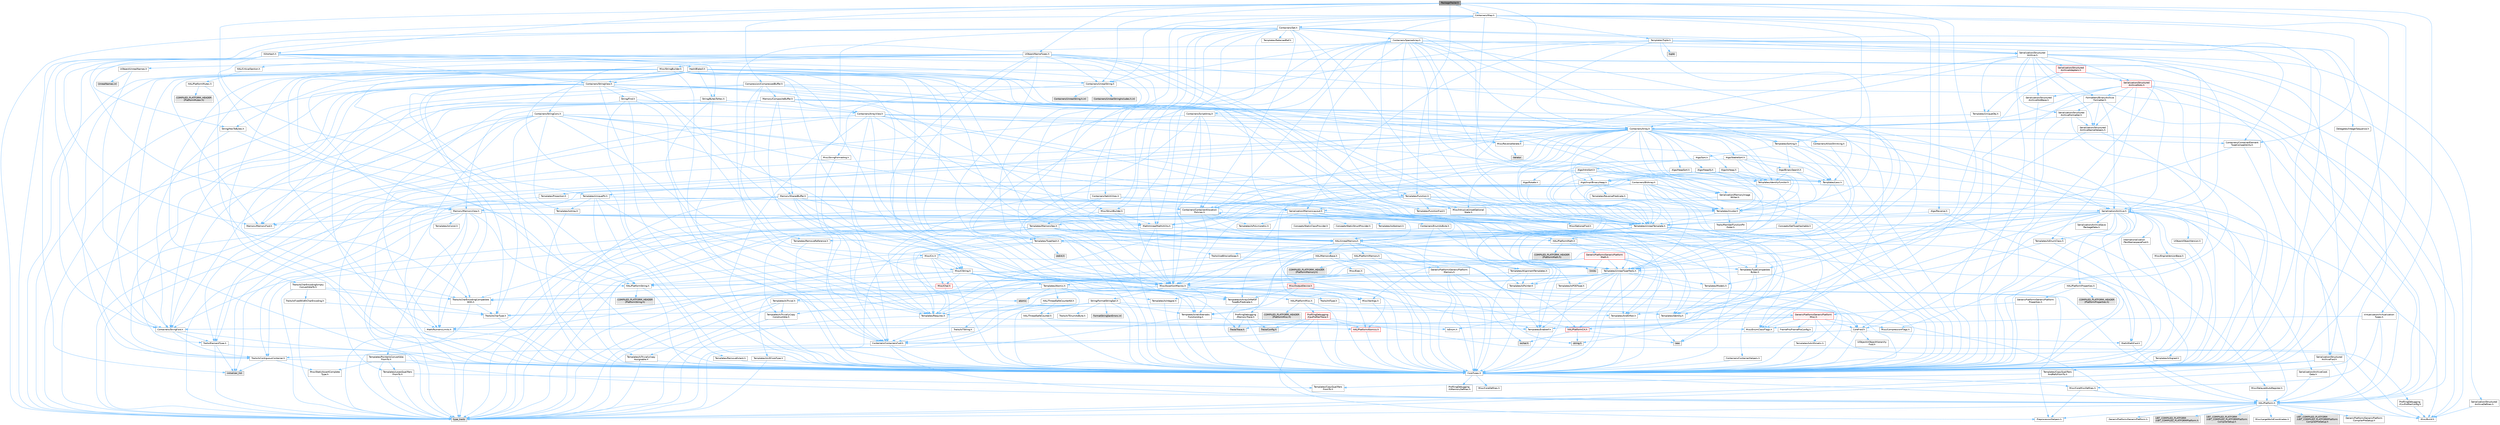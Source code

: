 digraph "PackageTrailer.h"
{
 // INTERACTIVE_SVG=YES
 // LATEX_PDF_SIZE
  bgcolor="transparent";
  edge [fontname=Helvetica,fontsize=10,labelfontname=Helvetica,labelfontsize=10];
  node [fontname=Helvetica,fontsize=10,shape=box,height=0.2,width=0.4];
  Node1 [id="Node000001",label="PackageTrailer.h",height=0.2,width=0.4,color="gray40", fillcolor="grey60", style="filled", fontcolor="black",tooltip=" "];
  Node1 -> Node2 [id="edge1_Node000001_Node000002",color="steelblue1",style="solid",tooltip=" "];
  Node2 [id="Node000002",label="Compression/CompressedBuffer.h",height=0.2,width=0.4,color="grey40", fillcolor="white", style="filled",URL="$dd/d04/CompressedBuffer_8h.html",tooltip=" "];
  Node2 -> Node3 [id="edge2_Node000002_Node000003",color="steelblue1",style="solid",tooltip=" "];
  Node3 [id="Node000003",label="HAL/Platform.h",height=0.2,width=0.4,color="grey40", fillcolor="white", style="filled",URL="$d9/dd0/Platform_8h.html",tooltip=" "];
  Node3 -> Node4 [id="edge3_Node000003_Node000004",color="steelblue1",style="solid",tooltip=" "];
  Node4 [id="Node000004",label="Misc/Build.h",height=0.2,width=0.4,color="grey40", fillcolor="white", style="filled",URL="$d3/dbb/Build_8h.html",tooltip=" "];
  Node3 -> Node5 [id="edge4_Node000003_Node000005",color="steelblue1",style="solid",tooltip=" "];
  Node5 [id="Node000005",label="Misc/LargeWorldCoordinates.h",height=0.2,width=0.4,color="grey40", fillcolor="white", style="filled",URL="$d2/dcb/LargeWorldCoordinates_8h.html",tooltip=" "];
  Node3 -> Node6 [id="edge5_Node000003_Node000006",color="steelblue1",style="solid",tooltip=" "];
  Node6 [id="Node000006",label="type_traits",height=0.2,width=0.4,color="grey60", fillcolor="#E0E0E0", style="filled",tooltip=" "];
  Node3 -> Node7 [id="edge6_Node000003_Node000007",color="steelblue1",style="solid",tooltip=" "];
  Node7 [id="Node000007",label="PreprocessorHelpers.h",height=0.2,width=0.4,color="grey40", fillcolor="white", style="filled",URL="$db/ddb/PreprocessorHelpers_8h.html",tooltip=" "];
  Node3 -> Node8 [id="edge7_Node000003_Node000008",color="steelblue1",style="solid",tooltip=" "];
  Node8 [id="Node000008",label="UBT_COMPILED_PLATFORM\l/UBT_COMPILED_PLATFORMPlatform\lCompilerPreSetup.h",height=0.2,width=0.4,color="grey60", fillcolor="#E0E0E0", style="filled",tooltip=" "];
  Node3 -> Node9 [id="edge8_Node000003_Node000009",color="steelblue1",style="solid",tooltip=" "];
  Node9 [id="Node000009",label="GenericPlatform/GenericPlatform\lCompilerPreSetup.h",height=0.2,width=0.4,color="grey40", fillcolor="white", style="filled",URL="$d9/dc8/GenericPlatformCompilerPreSetup_8h.html",tooltip=" "];
  Node3 -> Node10 [id="edge9_Node000003_Node000010",color="steelblue1",style="solid",tooltip=" "];
  Node10 [id="Node000010",label="GenericPlatform/GenericPlatform.h",height=0.2,width=0.4,color="grey40", fillcolor="white", style="filled",URL="$d6/d84/GenericPlatform_8h.html",tooltip=" "];
  Node3 -> Node11 [id="edge10_Node000003_Node000011",color="steelblue1",style="solid",tooltip=" "];
  Node11 [id="Node000011",label="UBT_COMPILED_PLATFORM\l/UBT_COMPILED_PLATFORMPlatform.h",height=0.2,width=0.4,color="grey60", fillcolor="#E0E0E0", style="filled",tooltip=" "];
  Node3 -> Node12 [id="edge11_Node000003_Node000012",color="steelblue1",style="solid",tooltip=" "];
  Node12 [id="Node000012",label="UBT_COMPILED_PLATFORM\l/UBT_COMPILED_PLATFORMPlatform\lCompilerSetup.h",height=0.2,width=0.4,color="grey60", fillcolor="#E0E0E0", style="filled",tooltip=" "];
  Node2 -> Node13 [id="edge12_Node000002_Node000013",color="steelblue1",style="solid",tooltip=" "];
  Node13 [id="Node000013",label="Math/NumericLimits.h",height=0.2,width=0.4,color="grey40", fillcolor="white", style="filled",URL="$df/d1b/NumericLimits_8h.html",tooltip=" "];
  Node13 -> Node14 [id="edge13_Node000013_Node000014",color="steelblue1",style="solid",tooltip=" "];
  Node14 [id="Node000014",label="CoreTypes.h",height=0.2,width=0.4,color="grey40", fillcolor="white", style="filled",URL="$dc/dec/CoreTypes_8h.html",tooltip=" "];
  Node14 -> Node3 [id="edge14_Node000014_Node000003",color="steelblue1",style="solid",tooltip=" "];
  Node14 -> Node15 [id="edge15_Node000014_Node000015",color="steelblue1",style="solid",tooltip=" "];
  Node15 [id="Node000015",label="ProfilingDebugging\l/UMemoryDefines.h",height=0.2,width=0.4,color="grey40", fillcolor="white", style="filled",URL="$d2/da2/UMemoryDefines_8h.html",tooltip=" "];
  Node14 -> Node16 [id="edge16_Node000014_Node000016",color="steelblue1",style="solid",tooltip=" "];
  Node16 [id="Node000016",label="Misc/CoreMiscDefines.h",height=0.2,width=0.4,color="grey40", fillcolor="white", style="filled",URL="$da/d38/CoreMiscDefines_8h.html",tooltip=" "];
  Node16 -> Node3 [id="edge17_Node000016_Node000003",color="steelblue1",style="solid",tooltip=" "];
  Node16 -> Node7 [id="edge18_Node000016_Node000007",color="steelblue1",style="solid",tooltip=" "];
  Node14 -> Node17 [id="edge19_Node000014_Node000017",color="steelblue1",style="solid",tooltip=" "];
  Node17 [id="Node000017",label="Misc/CoreDefines.h",height=0.2,width=0.4,color="grey40", fillcolor="white", style="filled",URL="$d3/dd2/CoreDefines_8h.html",tooltip=" "];
  Node2 -> Node18 [id="edge20_Node000002_Node000018",color="steelblue1",style="solid",tooltip=" "];
  Node18 [id="Node000018",label="Memory/CompositeBuffer.h",height=0.2,width=0.4,color="grey40", fillcolor="white", style="filled",URL="$da/d4b/CompositeBuffer_8h.html",tooltip=" "];
  Node18 -> Node19 [id="edge21_Node000018_Node000019",color="steelblue1",style="solid",tooltip=" "];
  Node19 [id="Node000019",label="Containers/Array.h",height=0.2,width=0.4,color="grey40", fillcolor="white", style="filled",URL="$df/dd0/Array_8h.html",tooltip=" "];
  Node19 -> Node14 [id="edge22_Node000019_Node000014",color="steelblue1",style="solid",tooltip=" "];
  Node19 -> Node20 [id="edge23_Node000019_Node000020",color="steelblue1",style="solid",tooltip=" "];
  Node20 [id="Node000020",label="Misc/AssertionMacros.h",height=0.2,width=0.4,color="grey40", fillcolor="white", style="filled",URL="$d0/dfa/AssertionMacros_8h.html",tooltip=" "];
  Node20 -> Node14 [id="edge24_Node000020_Node000014",color="steelblue1",style="solid",tooltip=" "];
  Node20 -> Node3 [id="edge25_Node000020_Node000003",color="steelblue1",style="solid",tooltip=" "];
  Node20 -> Node21 [id="edge26_Node000020_Node000021",color="steelblue1",style="solid",tooltip=" "];
  Node21 [id="Node000021",label="HAL/PlatformMisc.h",height=0.2,width=0.4,color="grey40", fillcolor="white", style="filled",URL="$d0/df5/PlatformMisc_8h.html",tooltip=" "];
  Node21 -> Node14 [id="edge27_Node000021_Node000014",color="steelblue1",style="solid",tooltip=" "];
  Node21 -> Node22 [id="edge28_Node000021_Node000022",color="steelblue1",style="solid",tooltip=" "];
  Node22 [id="Node000022",label="GenericPlatform/GenericPlatform\lMisc.h",height=0.2,width=0.4,color="red", fillcolor="#FFF0F0", style="filled",URL="$db/d9a/GenericPlatformMisc_8h.html",tooltip=" "];
  Node22 -> Node23 [id="edge29_Node000022_Node000023",color="steelblue1",style="solid",tooltip=" "];
  Node23 [id="Node000023",label="Containers/StringFwd.h",height=0.2,width=0.4,color="grey40", fillcolor="white", style="filled",URL="$df/d37/StringFwd_8h.html",tooltip=" "];
  Node23 -> Node14 [id="edge30_Node000023_Node000014",color="steelblue1",style="solid",tooltip=" "];
  Node23 -> Node24 [id="edge31_Node000023_Node000024",color="steelblue1",style="solid",tooltip=" "];
  Node24 [id="Node000024",label="Traits/ElementType.h",height=0.2,width=0.4,color="grey40", fillcolor="white", style="filled",URL="$d5/d4f/ElementType_8h.html",tooltip=" "];
  Node24 -> Node3 [id="edge32_Node000024_Node000003",color="steelblue1",style="solid",tooltip=" "];
  Node24 -> Node25 [id="edge33_Node000024_Node000025",color="steelblue1",style="solid",tooltip=" "];
  Node25 [id="Node000025",label="initializer_list",height=0.2,width=0.4,color="grey60", fillcolor="#E0E0E0", style="filled",tooltip=" "];
  Node24 -> Node6 [id="edge34_Node000024_Node000006",color="steelblue1",style="solid",tooltip=" "];
  Node23 -> Node26 [id="edge35_Node000023_Node000026",color="steelblue1",style="solid",tooltip=" "];
  Node26 [id="Node000026",label="Traits/IsContiguousContainer.h",height=0.2,width=0.4,color="grey40", fillcolor="white", style="filled",URL="$d5/d3c/IsContiguousContainer_8h.html",tooltip=" "];
  Node26 -> Node14 [id="edge36_Node000026_Node000014",color="steelblue1",style="solid",tooltip=" "];
  Node26 -> Node27 [id="edge37_Node000026_Node000027",color="steelblue1",style="solid",tooltip=" "];
  Node27 [id="Node000027",label="Misc/StaticAssertComplete\lType.h",height=0.2,width=0.4,color="grey40", fillcolor="white", style="filled",URL="$d5/d4e/StaticAssertCompleteType_8h.html",tooltip=" "];
  Node26 -> Node25 [id="edge38_Node000026_Node000025",color="steelblue1",style="solid",tooltip=" "];
  Node22 -> Node28 [id="edge39_Node000022_Node000028",color="steelblue1",style="solid",tooltip=" "];
  Node28 [id="Node000028",label="CoreFwd.h",height=0.2,width=0.4,color="grey40", fillcolor="white", style="filled",URL="$d1/d1e/CoreFwd_8h.html",tooltip=" "];
  Node28 -> Node14 [id="edge40_Node000028_Node000014",color="steelblue1",style="solid",tooltip=" "];
  Node28 -> Node29 [id="edge41_Node000028_Node000029",color="steelblue1",style="solid",tooltip=" "];
  Node29 [id="Node000029",label="Containers/ContainersFwd.h",height=0.2,width=0.4,color="grey40", fillcolor="white", style="filled",URL="$d4/d0a/ContainersFwd_8h.html",tooltip=" "];
  Node29 -> Node3 [id="edge42_Node000029_Node000003",color="steelblue1",style="solid",tooltip=" "];
  Node29 -> Node14 [id="edge43_Node000029_Node000014",color="steelblue1",style="solid",tooltip=" "];
  Node29 -> Node26 [id="edge44_Node000029_Node000026",color="steelblue1",style="solid",tooltip=" "];
  Node28 -> Node30 [id="edge45_Node000028_Node000030",color="steelblue1",style="solid",tooltip=" "];
  Node30 [id="Node000030",label="Math/MathFwd.h",height=0.2,width=0.4,color="grey40", fillcolor="white", style="filled",URL="$d2/d10/MathFwd_8h.html",tooltip=" "];
  Node30 -> Node3 [id="edge46_Node000030_Node000003",color="steelblue1",style="solid",tooltip=" "];
  Node28 -> Node31 [id="edge47_Node000028_Node000031",color="steelblue1",style="solid",tooltip=" "];
  Node31 [id="Node000031",label="UObject/UObjectHierarchy\lFwd.h",height=0.2,width=0.4,color="grey40", fillcolor="white", style="filled",URL="$d3/d13/UObjectHierarchyFwd_8h.html",tooltip=" "];
  Node22 -> Node14 [id="edge48_Node000022_Node000014",color="steelblue1",style="solid",tooltip=" "];
  Node22 -> Node32 [id="edge49_Node000022_Node000032",color="steelblue1",style="solid",tooltip=" "];
  Node32 [id="Node000032",label="FramePro/FrameProConfig.h",height=0.2,width=0.4,color="grey40", fillcolor="white", style="filled",URL="$d7/d90/FrameProConfig_8h.html",tooltip=" "];
  Node22 -> Node33 [id="edge50_Node000022_Node000033",color="steelblue1",style="solid",tooltip=" "];
  Node33 [id="Node000033",label="HAL/PlatformCrt.h",height=0.2,width=0.4,color="red", fillcolor="#FFF0F0", style="filled",URL="$d8/d75/PlatformCrt_8h.html",tooltip=" "];
  Node33 -> Node34 [id="edge51_Node000033_Node000034",color="steelblue1",style="solid",tooltip=" "];
  Node34 [id="Node000034",label="new",height=0.2,width=0.4,color="grey60", fillcolor="#E0E0E0", style="filled",tooltip=" "];
  Node33 -> Node35 [id="edge52_Node000033_Node000035",color="steelblue1",style="solid",tooltip=" "];
  Node35 [id="Node000035",label="wchar.h",height=0.2,width=0.4,color="grey60", fillcolor="#E0E0E0", style="filled",tooltip=" "];
  Node33 -> Node42 [id="edge53_Node000033_Node000042",color="steelblue1",style="solid",tooltip=" "];
  Node42 [id="Node000042",label="string.h",height=0.2,width=0.4,color="grey60", fillcolor="#E0E0E0", style="filled",tooltip=" "];
  Node22 -> Node13 [id="edge54_Node000022_Node000013",color="steelblue1",style="solid",tooltip=" "];
  Node22 -> Node43 [id="edge55_Node000022_Node000043",color="steelblue1",style="solid",tooltip=" "];
  Node43 [id="Node000043",label="Misc/CompressionFlags.h",height=0.2,width=0.4,color="grey40", fillcolor="white", style="filled",URL="$d9/d76/CompressionFlags_8h.html",tooltip=" "];
  Node22 -> Node44 [id="edge56_Node000022_Node000044",color="steelblue1",style="solid",tooltip=" "];
  Node44 [id="Node000044",label="Misc/EnumClassFlags.h",height=0.2,width=0.4,color="grey40", fillcolor="white", style="filled",URL="$d8/de7/EnumClassFlags_8h.html",tooltip=" "];
  Node22 -> Node45 [id="edge57_Node000022_Node000045",color="steelblue1",style="solid",tooltip=" "];
  Node45 [id="Node000045",label="ProfilingDebugging\l/CsvProfilerConfig.h",height=0.2,width=0.4,color="grey40", fillcolor="white", style="filled",URL="$d3/d88/CsvProfilerConfig_8h.html",tooltip=" "];
  Node45 -> Node4 [id="edge58_Node000045_Node000004",color="steelblue1",style="solid",tooltip=" "];
  Node21 -> Node47 [id="edge59_Node000021_Node000047",color="steelblue1",style="solid",tooltip=" "];
  Node47 [id="Node000047",label="COMPILED_PLATFORM_HEADER\l(PlatformMisc.h)",height=0.2,width=0.4,color="grey60", fillcolor="#E0E0E0", style="filled",tooltip=" "];
  Node21 -> Node48 [id="edge60_Node000021_Node000048",color="steelblue1",style="solid",tooltip=" "];
  Node48 [id="Node000048",label="ProfilingDebugging\l/CpuProfilerTrace.h",height=0.2,width=0.4,color="red", fillcolor="#FFF0F0", style="filled",URL="$da/dcb/CpuProfilerTrace_8h.html",tooltip=" "];
  Node48 -> Node14 [id="edge61_Node000048_Node000014",color="steelblue1",style="solid",tooltip=" "];
  Node48 -> Node29 [id="edge62_Node000048_Node000029",color="steelblue1",style="solid",tooltip=" "];
  Node48 -> Node49 [id="edge63_Node000048_Node000049",color="steelblue1",style="solid",tooltip=" "];
  Node49 [id="Node000049",label="HAL/PlatformAtomics.h",height=0.2,width=0.4,color="red", fillcolor="#FFF0F0", style="filled",URL="$d3/d36/PlatformAtomics_8h.html",tooltip=" "];
  Node49 -> Node14 [id="edge64_Node000049_Node000014",color="steelblue1",style="solid",tooltip=" "];
  Node48 -> Node7 [id="edge65_Node000048_Node000007",color="steelblue1",style="solid",tooltip=" "];
  Node48 -> Node4 [id="edge66_Node000048_Node000004",color="steelblue1",style="solid",tooltip=" "];
  Node48 -> Node52 [id="edge67_Node000048_Node000052",color="steelblue1",style="solid",tooltip=" "];
  Node52 [id="Node000052",label="Trace/Config.h",height=0.2,width=0.4,color="grey60", fillcolor="#E0E0E0", style="filled",tooltip=" "];
  Node48 -> Node55 [id="edge68_Node000048_Node000055",color="steelblue1",style="solid",tooltip=" "];
  Node55 [id="Node000055",label="Trace/Trace.h",height=0.2,width=0.4,color="grey60", fillcolor="#E0E0E0", style="filled",tooltip=" "];
  Node20 -> Node7 [id="edge69_Node000020_Node000007",color="steelblue1",style="solid",tooltip=" "];
  Node20 -> Node56 [id="edge70_Node000020_Node000056",color="steelblue1",style="solid",tooltip=" "];
  Node56 [id="Node000056",label="Templates/EnableIf.h",height=0.2,width=0.4,color="grey40", fillcolor="white", style="filled",URL="$d7/d60/EnableIf_8h.html",tooltip=" "];
  Node56 -> Node14 [id="edge71_Node000056_Node000014",color="steelblue1",style="solid",tooltip=" "];
  Node20 -> Node57 [id="edge72_Node000020_Node000057",color="steelblue1",style="solid",tooltip=" "];
  Node57 [id="Node000057",label="Templates/IsArrayOrRefOf\lTypeByPredicate.h",height=0.2,width=0.4,color="grey40", fillcolor="white", style="filled",URL="$d6/da1/IsArrayOrRefOfTypeByPredicate_8h.html",tooltip=" "];
  Node57 -> Node14 [id="edge73_Node000057_Node000014",color="steelblue1",style="solid",tooltip=" "];
  Node20 -> Node58 [id="edge74_Node000020_Node000058",color="steelblue1",style="solid",tooltip=" "];
  Node58 [id="Node000058",label="Templates/IsValidVariadic\lFunctionArg.h",height=0.2,width=0.4,color="grey40", fillcolor="white", style="filled",URL="$d0/dc8/IsValidVariadicFunctionArg_8h.html",tooltip=" "];
  Node58 -> Node14 [id="edge75_Node000058_Node000014",color="steelblue1",style="solid",tooltip=" "];
  Node58 -> Node59 [id="edge76_Node000058_Node000059",color="steelblue1",style="solid",tooltip=" "];
  Node59 [id="Node000059",label="IsEnum.h",height=0.2,width=0.4,color="grey40", fillcolor="white", style="filled",URL="$d4/de5/IsEnum_8h.html",tooltip=" "];
  Node58 -> Node6 [id="edge77_Node000058_Node000006",color="steelblue1",style="solid",tooltip=" "];
  Node20 -> Node60 [id="edge78_Node000020_Node000060",color="steelblue1",style="solid",tooltip=" "];
  Node60 [id="Node000060",label="Traits/IsCharEncodingCompatible\lWith.h",height=0.2,width=0.4,color="grey40", fillcolor="white", style="filled",URL="$df/dd1/IsCharEncodingCompatibleWith_8h.html",tooltip=" "];
  Node60 -> Node6 [id="edge79_Node000060_Node000006",color="steelblue1",style="solid",tooltip=" "];
  Node60 -> Node61 [id="edge80_Node000060_Node000061",color="steelblue1",style="solid",tooltip=" "];
  Node61 [id="Node000061",label="Traits/IsCharType.h",height=0.2,width=0.4,color="grey40", fillcolor="white", style="filled",URL="$db/d51/IsCharType_8h.html",tooltip=" "];
  Node61 -> Node14 [id="edge81_Node000061_Node000014",color="steelblue1",style="solid",tooltip=" "];
  Node20 -> Node62 [id="edge82_Node000020_Node000062",color="steelblue1",style="solid",tooltip=" "];
  Node62 [id="Node000062",label="Misc/VarArgs.h",height=0.2,width=0.4,color="grey40", fillcolor="white", style="filled",URL="$d5/d6f/VarArgs_8h.html",tooltip=" "];
  Node62 -> Node14 [id="edge83_Node000062_Node000014",color="steelblue1",style="solid",tooltip=" "];
  Node20 -> Node63 [id="edge84_Node000020_Node000063",color="steelblue1",style="solid",tooltip=" "];
  Node63 [id="Node000063",label="String/FormatStringSan.h",height=0.2,width=0.4,color="grey40", fillcolor="white", style="filled",URL="$d3/d8b/FormatStringSan_8h.html",tooltip=" "];
  Node63 -> Node6 [id="edge85_Node000063_Node000006",color="steelblue1",style="solid",tooltip=" "];
  Node63 -> Node14 [id="edge86_Node000063_Node000014",color="steelblue1",style="solid",tooltip=" "];
  Node63 -> Node64 [id="edge87_Node000063_Node000064",color="steelblue1",style="solid",tooltip=" "];
  Node64 [id="Node000064",label="Templates/Requires.h",height=0.2,width=0.4,color="grey40", fillcolor="white", style="filled",URL="$dc/d96/Requires_8h.html",tooltip=" "];
  Node64 -> Node56 [id="edge88_Node000064_Node000056",color="steelblue1",style="solid",tooltip=" "];
  Node64 -> Node6 [id="edge89_Node000064_Node000006",color="steelblue1",style="solid",tooltip=" "];
  Node63 -> Node65 [id="edge90_Node000063_Node000065",color="steelblue1",style="solid",tooltip=" "];
  Node65 [id="Node000065",label="Templates/Identity.h",height=0.2,width=0.4,color="grey40", fillcolor="white", style="filled",URL="$d0/dd5/Identity_8h.html",tooltip=" "];
  Node63 -> Node58 [id="edge91_Node000063_Node000058",color="steelblue1",style="solid",tooltip=" "];
  Node63 -> Node61 [id="edge92_Node000063_Node000061",color="steelblue1",style="solid",tooltip=" "];
  Node63 -> Node66 [id="edge93_Node000063_Node000066",color="steelblue1",style="solid",tooltip=" "];
  Node66 [id="Node000066",label="Traits/IsTEnumAsByte.h",height=0.2,width=0.4,color="grey40", fillcolor="white", style="filled",URL="$d1/de6/IsTEnumAsByte_8h.html",tooltip=" "];
  Node63 -> Node67 [id="edge94_Node000063_Node000067",color="steelblue1",style="solid",tooltip=" "];
  Node67 [id="Node000067",label="Traits/IsTString.h",height=0.2,width=0.4,color="grey40", fillcolor="white", style="filled",URL="$d0/df8/IsTString_8h.html",tooltip=" "];
  Node67 -> Node29 [id="edge95_Node000067_Node000029",color="steelblue1",style="solid",tooltip=" "];
  Node63 -> Node29 [id="edge96_Node000063_Node000029",color="steelblue1",style="solid",tooltip=" "];
  Node63 -> Node68 [id="edge97_Node000063_Node000068",color="steelblue1",style="solid",tooltip=" "];
  Node68 [id="Node000068",label="FormatStringSanErrors.inl",height=0.2,width=0.4,color="grey60", fillcolor="#E0E0E0", style="filled",tooltip=" "];
  Node20 -> Node69 [id="edge98_Node000020_Node000069",color="steelblue1",style="solid",tooltip=" "];
  Node69 [id="Node000069",label="atomic",height=0.2,width=0.4,color="grey60", fillcolor="#E0E0E0", style="filled",tooltip=" "];
  Node19 -> Node70 [id="edge99_Node000019_Node000070",color="steelblue1",style="solid",tooltip=" "];
  Node70 [id="Node000070",label="Misc/IntrusiveUnsetOptional\lState.h",height=0.2,width=0.4,color="grey40", fillcolor="white", style="filled",URL="$d2/d0a/IntrusiveUnsetOptionalState_8h.html",tooltip=" "];
  Node70 -> Node71 [id="edge100_Node000070_Node000071",color="steelblue1",style="solid",tooltip=" "];
  Node71 [id="Node000071",label="Misc/OptionalFwd.h",height=0.2,width=0.4,color="grey40", fillcolor="white", style="filled",URL="$dc/d50/OptionalFwd_8h.html",tooltip=" "];
  Node19 -> Node72 [id="edge101_Node000019_Node000072",color="steelblue1",style="solid",tooltip=" "];
  Node72 [id="Node000072",label="Misc/ReverseIterate.h",height=0.2,width=0.4,color="grey40", fillcolor="white", style="filled",URL="$db/de3/ReverseIterate_8h.html",tooltip=" "];
  Node72 -> Node3 [id="edge102_Node000072_Node000003",color="steelblue1",style="solid",tooltip=" "];
  Node72 -> Node73 [id="edge103_Node000072_Node000073",color="steelblue1",style="solid",tooltip=" "];
  Node73 [id="Node000073",label="iterator",height=0.2,width=0.4,color="grey60", fillcolor="#E0E0E0", style="filled",tooltip=" "];
  Node19 -> Node74 [id="edge104_Node000019_Node000074",color="steelblue1",style="solid",tooltip=" "];
  Node74 [id="Node000074",label="HAL/UnrealMemory.h",height=0.2,width=0.4,color="grey40", fillcolor="white", style="filled",URL="$d9/d96/UnrealMemory_8h.html",tooltip=" "];
  Node74 -> Node14 [id="edge105_Node000074_Node000014",color="steelblue1",style="solid",tooltip=" "];
  Node74 -> Node75 [id="edge106_Node000074_Node000075",color="steelblue1",style="solid",tooltip=" "];
  Node75 [id="Node000075",label="GenericPlatform/GenericPlatform\lMemory.h",height=0.2,width=0.4,color="grey40", fillcolor="white", style="filled",URL="$dd/d22/GenericPlatformMemory_8h.html",tooltip=" "];
  Node75 -> Node28 [id="edge107_Node000075_Node000028",color="steelblue1",style="solid",tooltip=" "];
  Node75 -> Node14 [id="edge108_Node000075_Node000014",color="steelblue1",style="solid",tooltip=" "];
  Node75 -> Node76 [id="edge109_Node000075_Node000076",color="steelblue1",style="solid",tooltip=" "];
  Node76 [id="Node000076",label="HAL/PlatformString.h",height=0.2,width=0.4,color="grey40", fillcolor="white", style="filled",URL="$db/db5/PlatformString_8h.html",tooltip=" "];
  Node76 -> Node14 [id="edge110_Node000076_Node000014",color="steelblue1",style="solid",tooltip=" "];
  Node76 -> Node77 [id="edge111_Node000076_Node000077",color="steelblue1",style="solid",tooltip=" "];
  Node77 [id="Node000077",label="COMPILED_PLATFORM_HEADER\l(PlatformString.h)",height=0.2,width=0.4,color="grey60", fillcolor="#E0E0E0", style="filled",tooltip=" "];
  Node75 -> Node42 [id="edge112_Node000075_Node000042",color="steelblue1",style="solid",tooltip=" "];
  Node75 -> Node35 [id="edge113_Node000075_Node000035",color="steelblue1",style="solid",tooltip=" "];
  Node74 -> Node78 [id="edge114_Node000074_Node000078",color="steelblue1",style="solid",tooltip=" "];
  Node78 [id="Node000078",label="HAL/MemoryBase.h",height=0.2,width=0.4,color="grey40", fillcolor="white", style="filled",URL="$d6/d9f/MemoryBase_8h.html",tooltip=" "];
  Node78 -> Node14 [id="edge115_Node000078_Node000014",color="steelblue1",style="solid",tooltip=" "];
  Node78 -> Node49 [id="edge116_Node000078_Node000049",color="steelblue1",style="solid",tooltip=" "];
  Node78 -> Node33 [id="edge117_Node000078_Node000033",color="steelblue1",style="solid",tooltip=" "];
  Node78 -> Node79 [id="edge118_Node000078_Node000079",color="steelblue1",style="solid",tooltip=" "];
  Node79 [id="Node000079",label="Misc/Exec.h",height=0.2,width=0.4,color="grey40", fillcolor="white", style="filled",URL="$de/ddb/Exec_8h.html",tooltip=" "];
  Node79 -> Node14 [id="edge119_Node000079_Node000014",color="steelblue1",style="solid",tooltip=" "];
  Node79 -> Node20 [id="edge120_Node000079_Node000020",color="steelblue1",style="solid",tooltip=" "];
  Node78 -> Node80 [id="edge121_Node000078_Node000080",color="steelblue1",style="solid",tooltip=" "];
  Node80 [id="Node000080",label="Misc/OutputDevice.h",height=0.2,width=0.4,color="red", fillcolor="#FFF0F0", style="filled",URL="$d7/d32/OutputDevice_8h.html",tooltip=" "];
  Node80 -> Node28 [id="edge122_Node000080_Node000028",color="steelblue1",style="solid",tooltip=" "];
  Node80 -> Node14 [id="edge123_Node000080_Node000014",color="steelblue1",style="solid",tooltip=" "];
  Node80 -> Node62 [id="edge124_Node000080_Node000062",color="steelblue1",style="solid",tooltip=" "];
  Node80 -> Node57 [id="edge125_Node000080_Node000057",color="steelblue1",style="solid",tooltip=" "];
  Node80 -> Node58 [id="edge126_Node000080_Node000058",color="steelblue1",style="solid",tooltip=" "];
  Node80 -> Node60 [id="edge127_Node000080_Node000060",color="steelblue1",style="solid",tooltip=" "];
  Node78 -> Node82 [id="edge128_Node000078_Node000082",color="steelblue1",style="solid",tooltip=" "];
  Node82 [id="Node000082",label="Templates/Atomic.h",height=0.2,width=0.4,color="grey40", fillcolor="white", style="filled",URL="$d3/d91/Atomic_8h.html",tooltip=" "];
  Node82 -> Node83 [id="edge129_Node000082_Node000083",color="steelblue1",style="solid",tooltip=" "];
  Node83 [id="Node000083",label="HAL/ThreadSafeCounter.h",height=0.2,width=0.4,color="grey40", fillcolor="white", style="filled",URL="$dc/dc9/ThreadSafeCounter_8h.html",tooltip=" "];
  Node83 -> Node14 [id="edge130_Node000083_Node000014",color="steelblue1",style="solid",tooltip=" "];
  Node83 -> Node49 [id="edge131_Node000083_Node000049",color="steelblue1",style="solid",tooltip=" "];
  Node82 -> Node84 [id="edge132_Node000082_Node000084",color="steelblue1",style="solid",tooltip=" "];
  Node84 [id="Node000084",label="HAL/ThreadSafeCounter64.h",height=0.2,width=0.4,color="grey40", fillcolor="white", style="filled",URL="$d0/d12/ThreadSafeCounter64_8h.html",tooltip=" "];
  Node84 -> Node14 [id="edge133_Node000084_Node000014",color="steelblue1",style="solid",tooltip=" "];
  Node84 -> Node83 [id="edge134_Node000084_Node000083",color="steelblue1",style="solid",tooltip=" "];
  Node82 -> Node85 [id="edge135_Node000082_Node000085",color="steelblue1",style="solid",tooltip=" "];
  Node85 [id="Node000085",label="Templates/IsIntegral.h",height=0.2,width=0.4,color="grey40", fillcolor="white", style="filled",URL="$da/d64/IsIntegral_8h.html",tooltip=" "];
  Node85 -> Node14 [id="edge136_Node000085_Node000014",color="steelblue1",style="solid",tooltip=" "];
  Node82 -> Node86 [id="edge137_Node000082_Node000086",color="steelblue1",style="solid",tooltip=" "];
  Node86 [id="Node000086",label="Templates/IsTrivial.h",height=0.2,width=0.4,color="grey40", fillcolor="white", style="filled",URL="$da/d4c/IsTrivial_8h.html",tooltip=" "];
  Node86 -> Node87 [id="edge138_Node000086_Node000087",color="steelblue1",style="solid",tooltip=" "];
  Node87 [id="Node000087",label="Templates/AndOrNot.h",height=0.2,width=0.4,color="grey40", fillcolor="white", style="filled",URL="$db/d0a/AndOrNot_8h.html",tooltip=" "];
  Node87 -> Node14 [id="edge139_Node000087_Node000014",color="steelblue1",style="solid",tooltip=" "];
  Node86 -> Node88 [id="edge140_Node000086_Node000088",color="steelblue1",style="solid",tooltip=" "];
  Node88 [id="Node000088",label="Templates/IsTriviallyCopy\lConstructible.h",height=0.2,width=0.4,color="grey40", fillcolor="white", style="filled",URL="$d3/d78/IsTriviallyCopyConstructible_8h.html",tooltip=" "];
  Node88 -> Node14 [id="edge141_Node000088_Node000014",color="steelblue1",style="solid",tooltip=" "];
  Node88 -> Node6 [id="edge142_Node000088_Node000006",color="steelblue1",style="solid",tooltip=" "];
  Node86 -> Node89 [id="edge143_Node000086_Node000089",color="steelblue1",style="solid",tooltip=" "];
  Node89 [id="Node000089",label="Templates/IsTriviallyCopy\lAssignable.h",height=0.2,width=0.4,color="grey40", fillcolor="white", style="filled",URL="$d2/df2/IsTriviallyCopyAssignable_8h.html",tooltip=" "];
  Node89 -> Node14 [id="edge144_Node000089_Node000014",color="steelblue1",style="solid",tooltip=" "];
  Node89 -> Node6 [id="edge145_Node000089_Node000006",color="steelblue1",style="solid",tooltip=" "];
  Node86 -> Node6 [id="edge146_Node000086_Node000006",color="steelblue1",style="solid",tooltip=" "];
  Node82 -> Node90 [id="edge147_Node000082_Node000090",color="steelblue1",style="solid",tooltip=" "];
  Node90 [id="Node000090",label="Traits/IntType.h",height=0.2,width=0.4,color="grey40", fillcolor="white", style="filled",URL="$d7/deb/IntType_8h.html",tooltip=" "];
  Node90 -> Node3 [id="edge148_Node000090_Node000003",color="steelblue1",style="solid",tooltip=" "];
  Node82 -> Node69 [id="edge149_Node000082_Node000069",color="steelblue1",style="solid",tooltip=" "];
  Node74 -> Node91 [id="edge150_Node000074_Node000091",color="steelblue1",style="solid",tooltip=" "];
  Node91 [id="Node000091",label="HAL/PlatformMemory.h",height=0.2,width=0.4,color="grey40", fillcolor="white", style="filled",URL="$de/d68/PlatformMemory_8h.html",tooltip=" "];
  Node91 -> Node14 [id="edge151_Node000091_Node000014",color="steelblue1",style="solid",tooltip=" "];
  Node91 -> Node75 [id="edge152_Node000091_Node000075",color="steelblue1",style="solid",tooltip=" "];
  Node91 -> Node92 [id="edge153_Node000091_Node000092",color="steelblue1",style="solid",tooltip=" "];
  Node92 [id="Node000092",label="COMPILED_PLATFORM_HEADER\l(PlatformMemory.h)",height=0.2,width=0.4,color="grey60", fillcolor="#E0E0E0", style="filled",tooltip=" "];
  Node74 -> Node93 [id="edge154_Node000074_Node000093",color="steelblue1",style="solid",tooltip=" "];
  Node93 [id="Node000093",label="ProfilingDebugging\l/MemoryTrace.h",height=0.2,width=0.4,color="grey40", fillcolor="white", style="filled",URL="$da/dd7/MemoryTrace_8h.html",tooltip=" "];
  Node93 -> Node3 [id="edge155_Node000093_Node000003",color="steelblue1",style="solid",tooltip=" "];
  Node93 -> Node44 [id="edge156_Node000093_Node000044",color="steelblue1",style="solid",tooltip=" "];
  Node93 -> Node52 [id="edge157_Node000093_Node000052",color="steelblue1",style="solid",tooltip=" "];
  Node93 -> Node55 [id="edge158_Node000093_Node000055",color="steelblue1",style="solid",tooltip=" "];
  Node74 -> Node94 [id="edge159_Node000074_Node000094",color="steelblue1",style="solid",tooltip=" "];
  Node94 [id="Node000094",label="Templates/IsPointer.h",height=0.2,width=0.4,color="grey40", fillcolor="white", style="filled",URL="$d7/d05/IsPointer_8h.html",tooltip=" "];
  Node94 -> Node14 [id="edge160_Node000094_Node000014",color="steelblue1",style="solid",tooltip=" "];
  Node19 -> Node95 [id="edge161_Node000019_Node000095",color="steelblue1",style="solid",tooltip=" "];
  Node95 [id="Node000095",label="Templates/UnrealTypeTraits.h",height=0.2,width=0.4,color="grey40", fillcolor="white", style="filled",URL="$d2/d2d/UnrealTypeTraits_8h.html",tooltip=" "];
  Node95 -> Node14 [id="edge162_Node000095_Node000014",color="steelblue1",style="solid",tooltip=" "];
  Node95 -> Node94 [id="edge163_Node000095_Node000094",color="steelblue1",style="solid",tooltip=" "];
  Node95 -> Node20 [id="edge164_Node000095_Node000020",color="steelblue1",style="solid",tooltip=" "];
  Node95 -> Node87 [id="edge165_Node000095_Node000087",color="steelblue1",style="solid",tooltip=" "];
  Node95 -> Node56 [id="edge166_Node000095_Node000056",color="steelblue1",style="solid",tooltip=" "];
  Node95 -> Node96 [id="edge167_Node000095_Node000096",color="steelblue1",style="solid",tooltip=" "];
  Node96 [id="Node000096",label="Templates/IsArithmetic.h",height=0.2,width=0.4,color="grey40", fillcolor="white", style="filled",URL="$d2/d5d/IsArithmetic_8h.html",tooltip=" "];
  Node96 -> Node14 [id="edge168_Node000096_Node000014",color="steelblue1",style="solid",tooltip=" "];
  Node95 -> Node59 [id="edge169_Node000095_Node000059",color="steelblue1",style="solid",tooltip=" "];
  Node95 -> Node97 [id="edge170_Node000095_Node000097",color="steelblue1",style="solid",tooltip=" "];
  Node97 [id="Node000097",label="Templates/Models.h",height=0.2,width=0.4,color="grey40", fillcolor="white", style="filled",URL="$d3/d0c/Models_8h.html",tooltip=" "];
  Node97 -> Node65 [id="edge171_Node000097_Node000065",color="steelblue1",style="solid",tooltip=" "];
  Node95 -> Node98 [id="edge172_Node000095_Node000098",color="steelblue1",style="solid",tooltip=" "];
  Node98 [id="Node000098",label="Templates/IsPODType.h",height=0.2,width=0.4,color="grey40", fillcolor="white", style="filled",URL="$d7/db1/IsPODType_8h.html",tooltip=" "];
  Node98 -> Node14 [id="edge173_Node000098_Node000014",color="steelblue1",style="solid",tooltip=" "];
  Node95 -> Node99 [id="edge174_Node000095_Node000099",color="steelblue1",style="solid",tooltip=" "];
  Node99 [id="Node000099",label="Templates/IsUECoreType.h",height=0.2,width=0.4,color="grey40", fillcolor="white", style="filled",URL="$d1/db8/IsUECoreType_8h.html",tooltip=" "];
  Node99 -> Node14 [id="edge175_Node000099_Node000014",color="steelblue1",style="solid",tooltip=" "];
  Node99 -> Node6 [id="edge176_Node000099_Node000006",color="steelblue1",style="solid",tooltip=" "];
  Node95 -> Node88 [id="edge177_Node000095_Node000088",color="steelblue1",style="solid",tooltip=" "];
  Node19 -> Node100 [id="edge178_Node000019_Node000100",color="steelblue1",style="solid",tooltip=" "];
  Node100 [id="Node000100",label="Templates/UnrealTemplate.h",height=0.2,width=0.4,color="grey40", fillcolor="white", style="filled",URL="$d4/d24/UnrealTemplate_8h.html",tooltip=" "];
  Node100 -> Node14 [id="edge179_Node000100_Node000014",color="steelblue1",style="solid",tooltip=" "];
  Node100 -> Node94 [id="edge180_Node000100_Node000094",color="steelblue1",style="solid",tooltip=" "];
  Node100 -> Node74 [id="edge181_Node000100_Node000074",color="steelblue1",style="solid",tooltip=" "];
  Node100 -> Node101 [id="edge182_Node000100_Node000101",color="steelblue1",style="solid",tooltip=" "];
  Node101 [id="Node000101",label="Templates/CopyQualifiers\lAndRefsFromTo.h",height=0.2,width=0.4,color="grey40", fillcolor="white", style="filled",URL="$d3/db3/CopyQualifiersAndRefsFromTo_8h.html",tooltip=" "];
  Node101 -> Node102 [id="edge183_Node000101_Node000102",color="steelblue1",style="solid",tooltip=" "];
  Node102 [id="Node000102",label="Templates/CopyQualifiers\lFromTo.h",height=0.2,width=0.4,color="grey40", fillcolor="white", style="filled",URL="$d5/db4/CopyQualifiersFromTo_8h.html",tooltip=" "];
  Node100 -> Node95 [id="edge184_Node000100_Node000095",color="steelblue1",style="solid",tooltip=" "];
  Node100 -> Node103 [id="edge185_Node000100_Node000103",color="steelblue1",style="solid",tooltip=" "];
  Node103 [id="Node000103",label="Templates/RemoveReference.h",height=0.2,width=0.4,color="grey40", fillcolor="white", style="filled",URL="$da/dbe/RemoveReference_8h.html",tooltip=" "];
  Node103 -> Node14 [id="edge186_Node000103_Node000014",color="steelblue1",style="solid",tooltip=" "];
  Node100 -> Node64 [id="edge187_Node000100_Node000064",color="steelblue1",style="solid",tooltip=" "];
  Node100 -> Node104 [id="edge188_Node000100_Node000104",color="steelblue1",style="solid",tooltip=" "];
  Node104 [id="Node000104",label="Templates/TypeCompatible\lBytes.h",height=0.2,width=0.4,color="grey40", fillcolor="white", style="filled",URL="$df/d0a/TypeCompatibleBytes_8h.html",tooltip=" "];
  Node104 -> Node14 [id="edge189_Node000104_Node000014",color="steelblue1",style="solid",tooltip=" "];
  Node104 -> Node42 [id="edge190_Node000104_Node000042",color="steelblue1",style="solid",tooltip=" "];
  Node104 -> Node34 [id="edge191_Node000104_Node000034",color="steelblue1",style="solid",tooltip=" "];
  Node104 -> Node6 [id="edge192_Node000104_Node000006",color="steelblue1",style="solid",tooltip=" "];
  Node100 -> Node65 [id="edge193_Node000100_Node000065",color="steelblue1",style="solid",tooltip=" "];
  Node100 -> Node26 [id="edge194_Node000100_Node000026",color="steelblue1",style="solid",tooltip=" "];
  Node100 -> Node105 [id="edge195_Node000100_Node000105",color="steelblue1",style="solid",tooltip=" "];
  Node105 [id="Node000105",label="Traits/UseBitwiseSwap.h",height=0.2,width=0.4,color="grey40", fillcolor="white", style="filled",URL="$db/df3/UseBitwiseSwap_8h.html",tooltip=" "];
  Node105 -> Node14 [id="edge196_Node000105_Node000014",color="steelblue1",style="solid",tooltip=" "];
  Node105 -> Node6 [id="edge197_Node000105_Node000006",color="steelblue1",style="solid",tooltip=" "];
  Node100 -> Node6 [id="edge198_Node000100_Node000006",color="steelblue1",style="solid",tooltip=" "];
  Node19 -> Node106 [id="edge199_Node000019_Node000106",color="steelblue1",style="solid",tooltip=" "];
  Node106 [id="Node000106",label="Containers/AllowShrinking.h",height=0.2,width=0.4,color="grey40", fillcolor="white", style="filled",URL="$d7/d1a/AllowShrinking_8h.html",tooltip=" "];
  Node106 -> Node14 [id="edge200_Node000106_Node000014",color="steelblue1",style="solid",tooltip=" "];
  Node19 -> Node107 [id="edge201_Node000019_Node000107",color="steelblue1",style="solid",tooltip=" "];
  Node107 [id="Node000107",label="Containers/ContainerAllocation\lPolicies.h",height=0.2,width=0.4,color="grey40", fillcolor="white", style="filled",URL="$d7/dff/ContainerAllocationPolicies_8h.html",tooltip=" "];
  Node107 -> Node14 [id="edge202_Node000107_Node000014",color="steelblue1",style="solid",tooltip=" "];
  Node107 -> Node108 [id="edge203_Node000107_Node000108",color="steelblue1",style="solid",tooltip=" "];
  Node108 [id="Node000108",label="Containers/ContainerHelpers.h",height=0.2,width=0.4,color="grey40", fillcolor="white", style="filled",URL="$d7/d33/ContainerHelpers_8h.html",tooltip=" "];
  Node108 -> Node14 [id="edge204_Node000108_Node000014",color="steelblue1",style="solid",tooltip=" "];
  Node107 -> Node107 [id="edge205_Node000107_Node000107",color="steelblue1",style="solid",tooltip=" "];
  Node107 -> Node109 [id="edge206_Node000107_Node000109",color="steelblue1",style="solid",tooltip=" "];
  Node109 [id="Node000109",label="HAL/PlatformMath.h",height=0.2,width=0.4,color="grey40", fillcolor="white", style="filled",URL="$dc/d53/PlatformMath_8h.html",tooltip=" "];
  Node109 -> Node14 [id="edge207_Node000109_Node000014",color="steelblue1",style="solid",tooltip=" "];
  Node109 -> Node110 [id="edge208_Node000109_Node000110",color="steelblue1",style="solid",tooltip=" "];
  Node110 [id="Node000110",label="GenericPlatform/GenericPlatform\lMath.h",height=0.2,width=0.4,color="red", fillcolor="#FFF0F0", style="filled",URL="$d5/d79/GenericPlatformMath_8h.html",tooltip=" "];
  Node110 -> Node14 [id="edge209_Node000110_Node000014",color="steelblue1",style="solid",tooltip=" "];
  Node110 -> Node29 [id="edge210_Node000110_Node000029",color="steelblue1",style="solid",tooltip=" "];
  Node110 -> Node33 [id="edge211_Node000110_Node000033",color="steelblue1",style="solid",tooltip=" "];
  Node110 -> Node87 [id="edge212_Node000110_Node000087",color="steelblue1",style="solid",tooltip=" "];
  Node110 -> Node95 [id="edge213_Node000110_Node000095",color="steelblue1",style="solid",tooltip=" "];
  Node110 -> Node64 [id="edge214_Node000110_Node000064",color="steelblue1",style="solid",tooltip=" "];
  Node110 -> Node104 [id="edge215_Node000110_Node000104",color="steelblue1",style="solid",tooltip=" "];
  Node110 -> Node115 [id="edge216_Node000110_Node000115",color="steelblue1",style="solid",tooltip=" "];
  Node115 [id="Node000115",label="limits",height=0.2,width=0.4,color="grey60", fillcolor="#E0E0E0", style="filled",tooltip=" "];
  Node110 -> Node6 [id="edge217_Node000110_Node000006",color="steelblue1",style="solid",tooltip=" "];
  Node109 -> Node116 [id="edge218_Node000109_Node000116",color="steelblue1",style="solid",tooltip=" "];
  Node116 [id="Node000116",label="COMPILED_PLATFORM_HEADER\l(PlatformMath.h)",height=0.2,width=0.4,color="grey60", fillcolor="#E0E0E0", style="filled",tooltip=" "];
  Node107 -> Node74 [id="edge219_Node000107_Node000074",color="steelblue1",style="solid",tooltip=" "];
  Node107 -> Node13 [id="edge220_Node000107_Node000013",color="steelblue1",style="solid",tooltip=" "];
  Node107 -> Node20 [id="edge221_Node000107_Node000020",color="steelblue1",style="solid",tooltip=" "];
  Node107 -> Node117 [id="edge222_Node000107_Node000117",color="steelblue1",style="solid",tooltip=" "];
  Node117 [id="Node000117",label="Templates/IsPolymorphic.h",height=0.2,width=0.4,color="grey40", fillcolor="white", style="filled",URL="$dc/d20/IsPolymorphic_8h.html",tooltip=" "];
  Node107 -> Node118 [id="edge223_Node000107_Node000118",color="steelblue1",style="solid",tooltip=" "];
  Node118 [id="Node000118",label="Templates/MemoryOps.h",height=0.2,width=0.4,color="grey40", fillcolor="white", style="filled",URL="$db/dea/MemoryOps_8h.html",tooltip=" "];
  Node118 -> Node14 [id="edge224_Node000118_Node000014",color="steelblue1",style="solid",tooltip=" "];
  Node118 -> Node74 [id="edge225_Node000118_Node000074",color="steelblue1",style="solid",tooltip=" "];
  Node118 -> Node89 [id="edge226_Node000118_Node000089",color="steelblue1",style="solid",tooltip=" "];
  Node118 -> Node88 [id="edge227_Node000118_Node000088",color="steelblue1",style="solid",tooltip=" "];
  Node118 -> Node64 [id="edge228_Node000118_Node000064",color="steelblue1",style="solid",tooltip=" "];
  Node118 -> Node95 [id="edge229_Node000118_Node000095",color="steelblue1",style="solid",tooltip=" "];
  Node118 -> Node105 [id="edge230_Node000118_Node000105",color="steelblue1",style="solid",tooltip=" "];
  Node118 -> Node34 [id="edge231_Node000118_Node000034",color="steelblue1",style="solid",tooltip=" "];
  Node118 -> Node6 [id="edge232_Node000118_Node000006",color="steelblue1",style="solid",tooltip=" "];
  Node107 -> Node104 [id="edge233_Node000107_Node000104",color="steelblue1",style="solid",tooltip=" "];
  Node107 -> Node6 [id="edge234_Node000107_Node000006",color="steelblue1",style="solid",tooltip=" "];
  Node19 -> Node119 [id="edge235_Node000019_Node000119",color="steelblue1",style="solid",tooltip=" "];
  Node119 [id="Node000119",label="Containers/ContainerElement\lTypeCompatibility.h",height=0.2,width=0.4,color="grey40", fillcolor="white", style="filled",URL="$df/ddf/ContainerElementTypeCompatibility_8h.html",tooltip=" "];
  Node119 -> Node14 [id="edge236_Node000119_Node000014",color="steelblue1",style="solid",tooltip=" "];
  Node119 -> Node95 [id="edge237_Node000119_Node000095",color="steelblue1",style="solid",tooltip=" "];
  Node19 -> Node120 [id="edge238_Node000019_Node000120",color="steelblue1",style="solid",tooltip=" "];
  Node120 [id="Node000120",label="Serialization/Archive.h",height=0.2,width=0.4,color="grey40", fillcolor="white", style="filled",URL="$d7/d3b/Archive_8h.html",tooltip=" "];
  Node120 -> Node28 [id="edge239_Node000120_Node000028",color="steelblue1",style="solid",tooltip=" "];
  Node120 -> Node14 [id="edge240_Node000120_Node000014",color="steelblue1",style="solid",tooltip=" "];
  Node120 -> Node121 [id="edge241_Node000120_Node000121",color="steelblue1",style="solid",tooltip=" "];
  Node121 [id="Node000121",label="HAL/PlatformProperties.h",height=0.2,width=0.4,color="grey40", fillcolor="white", style="filled",URL="$d9/db0/PlatformProperties_8h.html",tooltip=" "];
  Node121 -> Node14 [id="edge242_Node000121_Node000014",color="steelblue1",style="solid",tooltip=" "];
  Node121 -> Node122 [id="edge243_Node000121_Node000122",color="steelblue1",style="solid",tooltip=" "];
  Node122 [id="Node000122",label="GenericPlatform/GenericPlatform\lProperties.h",height=0.2,width=0.4,color="grey40", fillcolor="white", style="filled",URL="$d2/dcd/GenericPlatformProperties_8h.html",tooltip=" "];
  Node122 -> Node14 [id="edge244_Node000122_Node000014",color="steelblue1",style="solid",tooltip=" "];
  Node122 -> Node22 [id="edge245_Node000122_Node000022",color="steelblue1",style="solid",tooltip=" "];
  Node121 -> Node123 [id="edge246_Node000121_Node000123",color="steelblue1",style="solid",tooltip=" "];
  Node123 [id="Node000123",label="COMPILED_PLATFORM_HEADER\l(PlatformProperties.h)",height=0.2,width=0.4,color="grey60", fillcolor="#E0E0E0", style="filled",tooltip=" "];
  Node120 -> Node124 [id="edge247_Node000120_Node000124",color="steelblue1",style="solid",tooltip=" "];
  Node124 [id="Node000124",label="Internationalization\l/TextNamespaceFwd.h",height=0.2,width=0.4,color="grey40", fillcolor="white", style="filled",URL="$d8/d97/TextNamespaceFwd_8h.html",tooltip=" "];
  Node124 -> Node14 [id="edge248_Node000124_Node000014",color="steelblue1",style="solid",tooltip=" "];
  Node120 -> Node30 [id="edge249_Node000120_Node000030",color="steelblue1",style="solid",tooltip=" "];
  Node120 -> Node20 [id="edge250_Node000120_Node000020",color="steelblue1",style="solid",tooltip=" "];
  Node120 -> Node4 [id="edge251_Node000120_Node000004",color="steelblue1",style="solid",tooltip=" "];
  Node120 -> Node43 [id="edge252_Node000120_Node000043",color="steelblue1",style="solid",tooltip=" "];
  Node120 -> Node125 [id="edge253_Node000120_Node000125",color="steelblue1",style="solid",tooltip=" "];
  Node125 [id="Node000125",label="Misc/EngineVersionBase.h",height=0.2,width=0.4,color="grey40", fillcolor="white", style="filled",URL="$d5/d2b/EngineVersionBase_8h.html",tooltip=" "];
  Node125 -> Node14 [id="edge254_Node000125_Node000014",color="steelblue1",style="solid",tooltip=" "];
  Node120 -> Node62 [id="edge255_Node000120_Node000062",color="steelblue1",style="solid",tooltip=" "];
  Node120 -> Node126 [id="edge256_Node000120_Node000126",color="steelblue1",style="solid",tooltip=" "];
  Node126 [id="Node000126",label="Serialization/ArchiveCook\lData.h",height=0.2,width=0.4,color="grey40", fillcolor="white", style="filled",URL="$dc/db6/ArchiveCookData_8h.html",tooltip=" "];
  Node126 -> Node3 [id="edge257_Node000126_Node000003",color="steelblue1",style="solid",tooltip=" "];
  Node120 -> Node127 [id="edge258_Node000120_Node000127",color="steelblue1",style="solid",tooltip=" "];
  Node127 [id="Node000127",label="Serialization/ArchiveSave\lPackageData.h",height=0.2,width=0.4,color="grey40", fillcolor="white", style="filled",URL="$d1/d37/ArchiveSavePackageData_8h.html",tooltip=" "];
  Node120 -> Node56 [id="edge259_Node000120_Node000056",color="steelblue1",style="solid",tooltip=" "];
  Node120 -> Node57 [id="edge260_Node000120_Node000057",color="steelblue1",style="solid",tooltip=" "];
  Node120 -> Node128 [id="edge261_Node000120_Node000128",color="steelblue1",style="solid",tooltip=" "];
  Node128 [id="Node000128",label="Templates/IsEnumClass.h",height=0.2,width=0.4,color="grey40", fillcolor="white", style="filled",URL="$d7/d15/IsEnumClass_8h.html",tooltip=" "];
  Node128 -> Node14 [id="edge262_Node000128_Node000014",color="steelblue1",style="solid",tooltip=" "];
  Node128 -> Node87 [id="edge263_Node000128_Node000087",color="steelblue1",style="solid",tooltip=" "];
  Node120 -> Node114 [id="edge264_Node000120_Node000114",color="steelblue1",style="solid",tooltip=" "];
  Node114 [id="Node000114",label="Templates/IsSigned.h",height=0.2,width=0.4,color="grey40", fillcolor="white", style="filled",URL="$d8/dd8/IsSigned_8h.html",tooltip=" "];
  Node114 -> Node14 [id="edge265_Node000114_Node000014",color="steelblue1",style="solid",tooltip=" "];
  Node120 -> Node58 [id="edge266_Node000120_Node000058",color="steelblue1",style="solid",tooltip=" "];
  Node120 -> Node100 [id="edge267_Node000120_Node000100",color="steelblue1",style="solid",tooltip=" "];
  Node120 -> Node60 [id="edge268_Node000120_Node000060",color="steelblue1",style="solid",tooltip=" "];
  Node120 -> Node129 [id="edge269_Node000120_Node000129",color="steelblue1",style="solid",tooltip=" "];
  Node129 [id="Node000129",label="UObject/ObjectVersion.h",height=0.2,width=0.4,color="grey40", fillcolor="white", style="filled",URL="$da/d63/ObjectVersion_8h.html",tooltip=" "];
  Node129 -> Node14 [id="edge270_Node000129_Node000014",color="steelblue1",style="solid",tooltip=" "];
  Node19 -> Node130 [id="edge271_Node000019_Node000130",color="steelblue1",style="solid",tooltip=" "];
  Node130 [id="Node000130",label="Serialization/MemoryImage\lWriter.h",height=0.2,width=0.4,color="grey40", fillcolor="white", style="filled",URL="$d0/d08/MemoryImageWriter_8h.html",tooltip=" "];
  Node130 -> Node14 [id="edge272_Node000130_Node000014",color="steelblue1",style="solid",tooltip=" "];
  Node130 -> Node131 [id="edge273_Node000130_Node000131",color="steelblue1",style="solid",tooltip=" "];
  Node131 [id="Node000131",label="Serialization/MemoryLayout.h",height=0.2,width=0.4,color="grey40", fillcolor="white", style="filled",URL="$d7/d66/MemoryLayout_8h.html",tooltip=" "];
  Node131 -> Node132 [id="edge274_Node000131_Node000132",color="steelblue1",style="solid",tooltip=" "];
  Node132 [id="Node000132",label="Concepts/StaticClassProvider.h",height=0.2,width=0.4,color="grey40", fillcolor="white", style="filled",URL="$dd/d83/StaticClassProvider_8h.html",tooltip=" "];
  Node131 -> Node133 [id="edge275_Node000131_Node000133",color="steelblue1",style="solid",tooltip=" "];
  Node133 [id="Node000133",label="Concepts/StaticStructProvider.h",height=0.2,width=0.4,color="grey40", fillcolor="white", style="filled",URL="$d5/d77/StaticStructProvider_8h.html",tooltip=" "];
  Node131 -> Node134 [id="edge276_Node000131_Node000134",color="steelblue1",style="solid",tooltip=" "];
  Node134 [id="Node000134",label="Containers/EnumAsByte.h",height=0.2,width=0.4,color="grey40", fillcolor="white", style="filled",URL="$d6/d9a/EnumAsByte_8h.html",tooltip=" "];
  Node134 -> Node14 [id="edge277_Node000134_Node000014",color="steelblue1",style="solid",tooltip=" "];
  Node134 -> Node98 [id="edge278_Node000134_Node000098",color="steelblue1",style="solid",tooltip=" "];
  Node134 -> Node135 [id="edge279_Node000134_Node000135",color="steelblue1",style="solid",tooltip=" "];
  Node135 [id="Node000135",label="Templates/TypeHash.h",height=0.2,width=0.4,color="grey40", fillcolor="white", style="filled",URL="$d1/d62/TypeHash_8h.html",tooltip=" "];
  Node135 -> Node14 [id="edge280_Node000135_Node000014",color="steelblue1",style="solid",tooltip=" "];
  Node135 -> Node64 [id="edge281_Node000135_Node000064",color="steelblue1",style="solid",tooltip=" "];
  Node135 -> Node136 [id="edge282_Node000135_Node000136",color="steelblue1",style="solid",tooltip=" "];
  Node136 [id="Node000136",label="Misc/Crc.h",height=0.2,width=0.4,color="grey40", fillcolor="white", style="filled",URL="$d4/dd2/Crc_8h.html",tooltip=" "];
  Node136 -> Node14 [id="edge283_Node000136_Node000014",color="steelblue1",style="solid",tooltip=" "];
  Node136 -> Node76 [id="edge284_Node000136_Node000076",color="steelblue1",style="solid",tooltip=" "];
  Node136 -> Node20 [id="edge285_Node000136_Node000020",color="steelblue1",style="solid",tooltip=" "];
  Node136 -> Node137 [id="edge286_Node000136_Node000137",color="steelblue1",style="solid",tooltip=" "];
  Node137 [id="Node000137",label="Misc/CString.h",height=0.2,width=0.4,color="grey40", fillcolor="white", style="filled",URL="$d2/d49/CString_8h.html",tooltip=" "];
  Node137 -> Node14 [id="edge287_Node000137_Node000014",color="steelblue1",style="solid",tooltip=" "];
  Node137 -> Node33 [id="edge288_Node000137_Node000033",color="steelblue1",style="solid",tooltip=" "];
  Node137 -> Node76 [id="edge289_Node000137_Node000076",color="steelblue1",style="solid",tooltip=" "];
  Node137 -> Node20 [id="edge290_Node000137_Node000020",color="steelblue1",style="solid",tooltip=" "];
  Node137 -> Node138 [id="edge291_Node000137_Node000138",color="steelblue1",style="solid",tooltip=" "];
  Node138 [id="Node000138",label="Misc/Char.h",height=0.2,width=0.4,color="red", fillcolor="#FFF0F0", style="filled",URL="$d0/d58/Char_8h.html",tooltip=" "];
  Node138 -> Node14 [id="edge292_Node000138_Node000014",color="steelblue1",style="solid",tooltip=" "];
  Node138 -> Node90 [id="edge293_Node000138_Node000090",color="steelblue1",style="solid",tooltip=" "];
  Node138 -> Node6 [id="edge294_Node000138_Node000006",color="steelblue1",style="solid",tooltip=" "];
  Node137 -> Node62 [id="edge295_Node000137_Node000062",color="steelblue1",style="solid",tooltip=" "];
  Node137 -> Node57 [id="edge296_Node000137_Node000057",color="steelblue1",style="solid",tooltip=" "];
  Node137 -> Node58 [id="edge297_Node000137_Node000058",color="steelblue1",style="solid",tooltip=" "];
  Node137 -> Node60 [id="edge298_Node000137_Node000060",color="steelblue1",style="solid",tooltip=" "];
  Node136 -> Node138 [id="edge299_Node000136_Node000138",color="steelblue1",style="solid",tooltip=" "];
  Node136 -> Node95 [id="edge300_Node000136_Node000095",color="steelblue1",style="solid",tooltip=" "];
  Node136 -> Node61 [id="edge301_Node000136_Node000061",color="steelblue1",style="solid",tooltip=" "];
  Node135 -> Node141 [id="edge302_Node000135_Node000141",color="steelblue1",style="solid",tooltip=" "];
  Node141 [id="Node000141",label="stdint.h",height=0.2,width=0.4,color="grey60", fillcolor="#E0E0E0", style="filled",tooltip=" "];
  Node135 -> Node6 [id="edge303_Node000135_Node000006",color="steelblue1",style="solid",tooltip=" "];
  Node131 -> Node23 [id="edge304_Node000131_Node000023",color="steelblue1",style="solid",tooltip=" "];
  Node131 -> Node74 [id="edge305_Node000131_Node000074",color="steelblue1",style="solid",tooltip=" "];
  Node131 -> Node142 [id="edge306_Node000131_Node000142",color="steelblue1",style="solid",tooltip=" "];
  Node142 [id="Node000142",label="Misc/DelayedAutoRegister.h",height=0.2,width=0.4,color="grey40", fillcolor="white", style="filled",URL="$d1/dda/DelayedAutoRegister_8h.html",tooltip=" "];
  Node142 -> Node3 [id="edge307_Node000142_Node000003",color="steelblue1",style="solid",tooltip=" "];
  Node131 -> Node56 [id="edge308_Node000131_Node000056",color="steelblue1",style="solid",tooltip=" "];
  Node131 -> Node143 [id="edge309_Node000131_Node000143",color="steelblue1",style="solid",tooltip=" "];
  Node143 [id="Node000143",label="Templates/IsAbstract.h",height=0.2,width=0.4,color="grey40", fillcolor="white", style="filled",URL="$d8/db7/IsAbstract_8h.html",tooltip=" "];
  Node131 -> Node117 [id="edge310_Node000131_Node000117",color="steelblue1",style="solid",tooltip=" "];
  Node131 -> Node97 [id="edge311_Node000131_Node000097",color="steelblue1",style="solid",tooltip=" "];
  Node131 -> Node100 [id="edge312_Node000131_Node000100",color="steelblue1",style="solid",tooltip=" "];
  Node19 -> Node144 [id="edge313_Node000019_Node000144",color="steelblue1",style="solid",tooltip=" "];
  Node144 [id="Node000144",label="Algo/Heapify.h",height=0.2,width=0.4,color="grey40", fillcolor="white", style="filled",URL="$d0/d2a/Heapify_8h.html",tooltip=" "];
  Node144 -> Node145 [id="edge314_Node000144_Node000145",color="steelblue1",style="solid",tooltip=" "];
  Node145 [id="Node000145",label="Algo/Impl/BinaryHeap.h",height=0.2,width=0.4,color="grey40", fillcolor="white", style="filled",URL="$d7/da3/Algo_2Impl_2BinaryHeap_8h.html",tooltip=" "];
  Node145 -> Node146 [id="edge315_Node000145_Node000146",color="steelblue1",style="solid",tooltip=" "];
  Node146 [id="Node000146",label="Templates/Invoke.h",height=0.2,width=0.4,color="grey40", fillcolor="white", style="filled",URL="$d7/deb/Invoke_8h.html",tooltip=" "];
  Node146 -> Node14 [id="edge316_Node000146_Node000014",color="steelblue1",style="solid",tooltip=" "];
  Node146 -> Node147 [id="edge317_Node000146_Node000147",color="steelblue1",style="solid",tooltip=" "];
  Node147 [id="Node000147",label="Traits/MemberFunctionPtr\lOuter.h",height=0.2,width=0.4,color="grey40", fillcolor="white", style="filled",URL="$db/da7/MemberFunctionPtrOuter_8h.html",tooltip=" "];
  Node146 -> Node100 [id="edge318_Node000146_Node000100",color="steelblue1",style="solid",tooltip=" "];
  Node146 -> Node6 [id="edge319_Node000146_Node000006",color="steelblue1",style="solid",tooltip=" "];
  Node145 -> Node148 [id="edge320_Node000145_Node000148",color="steelblue1",style="solid",tooltip=" "];
  Node148 [id="Node000148",label="Templates/Projection.h",height=0.2,width=0.4,color="grey40", fillcolor="white", style="filled",URL="$d7/df0/Projection_8h.html",tooltip=" "];
  Node148 -> Node6 [id="edge321_Node000148_Node000006",color="steelblue1",style="solid",tooltip=" "];
  Node145 -> Node149 [id="edge322_Node000145_Node000149",color="steelblue1",style="solid",tooltip=" "];
  Node149 [id="Node000149",label="Templates/ReversePredicate.h",height=0.2,width=0.4,color="grey40", fillcolor="white", style="filled",URL="$d8/d28/ReversePredicate_8h.html",tooltip=" "];
  Node149 -> Node146 [id="edge323_Node000149_Node000146",color="steelblue1",style="solid",tooltip=" "];
  Node149 -> Node100 [id="edge324_Node000149_Node000100",color="steelblue1",style="solid",tooltip=" "];
  Node145 -> Node6 [id="edge325_Node000145_Node000006",color="steelblue1",style="solid",tooltip=" "];
  Node144 -> Node150 [id="edge326_Node000144_Node000150",color="steelblue1",style="solid",tooltip=" "];
  Node150 [id="Node000150",label="Templates/IdentityFunctor.h",height=0.2,width=0.4,color="grey40", fillcolor="white", style="filled",URL="$d7/d2e/IdentityFunctor_8h.html",tooltip=" "];
  Node150 -> Node3 [id="edge327_Node000150_Node000003",color="steelblue1",style="solid",tooltip=" "];
  Node144 -> Node146 [id="edge328_Node000144_Node000146",color="steelblue1",style="solid",tooltip=" "];
  Node144 -> Node151 [id="edge329_Node000144_Node000151",color="steelblue1",style="solid",tooltip=" "];
  Node151 [id="Node000151",label="Templates/Less.h",height=0.2,width=0.4,color="grey40", fillcolor="white", style="filled",URL="$de/dc8/Less_8h.html",tooltip=" "];
  Node151 -> Node14 [id="edge330_Node000151_Node000014",color="steelblue1",style="solid",tooltip=" "];
  Node151 -> Node100 [id="edge331_Node000151_Node000100",color="steelblue1",style="solid",tooltip=" "];
  Node144 -> Node100 [id="edge332_Node000144_Node000100",color="steelblue1",style="solid",tooltip=" "];
  Node19 -> Node152 [id="edge333_Node000019_Node000152",color="steelblue1",style="solid",tooltip=" "];
  Node152 [id="Node000152",label="Algo/HeapSort.h",height=0.2,width=0.4,color="grey40", fillcolor="white", style="filled",URL="$d3/d92/HeapSort_8h.html",tooltip=" "];
  Node152 -> Node145 [id="edge334_Node000152_Node000145",color="steelblue1",style="solid",tooltip=" "];
  Node152 -> Node150 [id="edge335_Node000152_Node000150",color="steelblue1",style="solid",tooltip=" "];
  Node152 -> Node151 [id="edge336_Node000152_Node000151",color="steelblue1",style="solid",tooltip=" "];
  Node152 -> Node100 [id="edge337_Node000152_Node000100",color="steelblue1",style="solid",tooltip=" "];
  Node19 -> Node153 [id="edge338_Node000019_Node000153",color="steelblue1",style="solid",tooltip=" "];
  Node153 [id="Node000153",label="Algo/IsHeap.h",height=0.2,width=0.4,color="grey40", fillcolor="white", style="filled",URL="$de/d32/IsHeap_8h.html",tooltip=" "];
  Node153 -> Node145 [id="edge339_Node000153_Node000145",color="steelblue1",style="solid",tooltip=" "];
  Node153 -> Node150 [id="edge340_Node000153_Node000150",color="steelblue1",style="solid",tooltip=" "];
  Node153 -> Node146 [id="edge341_Node000153_Node000146",color="steelblue1",style="solid",tooltip=" "];
  Node153 -> Node151 [id="edge342_Node000153_Node000151",color="steelblue1",style="solid",tooltip=" "];
  Node153 -> Node100 [id="edge343_Node000153_Node000100",color="steelblue1",style="solid",tooltip=" "];
  Node19 -> Node145 [id="edge344_Node000019_Node000145",color="steelblue1",style="solid",tooltip=" "];
  Node19 -> Node154 [id="edge345_Node000019_Node000154",color="steelblue1",style="solid",tooltip=" "];
  Node154 [id="Node000154",label="Algo/StableSort.h",height=0.2,width=0.4,color="grey40", fillcolor="white", style="filled",URL="$d7/d3c/StableSort_8h.html",tooltip=" "];
  Node154 -> Node155 [id="edge346_Node000154_Node000155",color="steelblue1",style="solid",tooltip=" "];
  Node155 [id="Node000155",label="Algo/BinarySearch.h",height=0.2,width=0.4,color="grey40", fillcolor="white", style="filled",URL="$db/db4/BinarySearch_8h.html",tooltip=" "];
  Node155 -> Node150 [id="edge347_Node000155_Node000150",color="steelblue1",style="solid",tooltip=" "];
  Node155 -> Node146 [id="edge348_Node000155_Node000146",color="steelblue1",style="solid",tooltip=" "];
  Node155 -> Node151 [id="edge349_Node000155_Node000151",color="steelblue1",style="solid",tooltip=" "];
  Node154 -> Node156 [id="edge350_Node000154_Node000156",color="steelblue1",style="solid",tooltip=" "];
  Node156 [id="Node000156",label="Algo/Rotate.h",height=0.2,width=0.4,color="grey40", fillcolor="white", style="filled",URL="$dd/da7/Rotate_8h.html",tooltip=" "];
  Node156 -> Node100 [id="edge351_Node000156_Node000100",color="steelblue1",style="solid",tooltip=" "];
  Node154 -> Node150 [id="edge352_Node000154_Node000150",color="steelblue1",style="solid",tooltip=" "];
  Node154 -> Node146 [id="edge353_Node000154_Node000146",color="steelblue1",style="solid",tooltip=" "];
  Node154 -> Node151 [id="edge354_Node000154_Node000151",color="steelblue1",style="solid",tooltip=" "];
  Node154 -> Node100 [id="edge355_Node000154_Node000100",color="steelblue1",style="solid",tooltip=" "];
  Node19 -> Node157 [id="edge356_Node000019_Node000157",color="steelblue1",style="solid",tooltip=" "];
  Node157 [id="Node000157",label="Concepts/GetTypeHashable.h",height=0.2,width=0.4,color="grey40", fillcolor="white", style="filled",URL="$d3/da2/GetTypeHashable_8h.html",tooltip=" "];
  Node157 -> Node14 [id="edge357_Node000157_Node000014",color="steelblue1",style="solid",tooltip=" "];
  Node157 -> Node135 [id="edge358_Node000157_Node000135",color="steelblue1",style="solid",tooltip=" "];
  Node19 -> Node150 [id="edge359_Node000019_Node000150",color="steelblue1",style="solid",tooltip=" "];
  Node19 -> Node146 [id="edge360_Node000019_Node000146",color="steelblue1",style="solid",tooltip=" "];
  Node19 -> Node151 [id="edge361_Node000019_Node000151",color="steelblue1",style="solid",tooltip=" "];
  Node19 -> Node158 [id="edge362_Node000019_Node000158",color="steelblue1",style="solid",tooltip=" "];
  Node158 [id="Node000158",label="Templates/LosesQualifiers\lFromTo.h",height=0.2,width=0.4,color="grey40", fillcolor="white", style="filled",URL="$d2/db3/LosesQualifiersFromTo_8h.html",tooltip=" "];
  Node158 -> Node102 [id="edge363_Node000158_Node000102",color="steelblue1",style="solid",tooltip=" "];
  Node158 -> Node6 [id="edge364_Node000158_Node000006",color="steelblue1",style="solid",tooltip=" "];
  Node19 -> Node64 [id="edge365_Node000019_Node000064",color="steelblue1",style="solid",tooltip=" "];
  Node19 -> Node159 [id="edge366_Node000019_Node000159",color="steelblue1",style="solid",tooltip=" "];
  Node159 [id="Node000159",label="Templates/Sorting.h",height=0.2,width=0.4,color="grey40", fillcolor="white", style="filled",URL="$d3/d9e/Sorting_8h.html",tooltip=" "];
  Node159 -> Node14 [id="edge367_Node000159_Node000014",color="steelblue1",style="solid",tooltip=" "];
  Node159 -> Node155 [id="edge368_Node000159_Node000155",color="steelblue1",style="solid",tooltip=" "];
  Node159 -> Node160 [id="edge369_Node000159_Node000160",color="steelblue1",style="solid",tooltip=" "];
  Node160 [id="Node000160",label="Algo/Sort.h",height=0.2,width=0.4,color="grey40", fillcolor="white", style="filled",URL="$d1/d87/Sort_8h.html",tooltip=" "];
  Node160 -> Node161 [id="edge370_Node000160_Node000161",color="steelblue1",style="solid",tooltip=" "];
  Node161 [id="Node000161",label="Algo/IntroSort.h",height=0.2,width=0.4,color="grey40", fillcolor="white", style="filled",URL="$d3/db3/IntroSort_8h.html",tooltip=" "];
  Node161 -> Node145 [id="edge371_Node000161_Node000145",color="steelblue1",style="solid",tooltip=" "];
  Node161 -> Node162 [id="edge372_Node000161_Node000162",color="steelblue1",style="solid",tooltip=" "];
  Node162 [id="Node000162",label="Math/UnrealMathUtility.h",height=0.2,width=0.4,color="grey40", fillcolor="white", style="filled",URL="$db/db8/UnrealMathUtility_8h.html",tooltip=" "];
  Node162 -> Node14 [id="edge373_Node000162_Node000014",color="steelblue1",style="solid",tooltip=" "];
  Node162 -> Node20 [id="edge374_Node000162_Node000020",color="steelblue1",style="solid",tooltip=" "];
  Node162 -> Node109 [id="edge375_Node000162_Node000109",color="steelblue1",style="solid",tooltip=" "];
  Node162 -> Node30 [id="edge376_Node000162_Node000030",color="steelblue1",style="solid",tooltip=" "];
  Node162 -> Node65 [id="edge377_Node000162_Node000065",color="steelblue1",style="solid",tooltip=" "];
  Node162 -> Node64 [id="edge378_Node000162_Node000064",color="steelblue1",style="solid",tooltip=" "];
  Node161 -> Node150 [id="edge379_Node000161_Node000150",color="steelblue1",style="solid",tooltip=" "];
  Node161 -> Node146 [id="edge380_Node000161_Node000146",color="steelblue1",style="solid",tooltip=" "];
  Node161 -> Node148 [id="edge381_Node000161_Node000148",color="steelblue1",style="solid",tooltip=" "];
  Node161 -> Node151 [id="edge382_Node000161_Node000151",color="steelblue1",style="solid",tooltip=" "];
  Node161 -> Node100 [id="edge383_Node000161_Node000100",color="steelblue1",style="solid",tooltip=" "];
  Node159 -> Node109 [id="edge384_Node000159_Node000109",color="steelblue1",style="solid",tooltip=" "];
  Node159 -> Node151 [id="edge385_Node000159_Node000151",color="steelblue1",style="solid",tooltip=" "];
  Node19 -> Node163 [id="edge386_Node000019_Node000163",color="steelblue1",style="solid",tooltip=" "];
  Node163 [id="Node000163",label="Templates/AlignmentTemplates.h",height=0.2,width=0.4,color="grey40", fillcolor="white", style="filled",URL="$dd/d32/AlignmentTemplates_8h.html",tooltip=" "];
  Node163 -> Node14 [id="edge387_Node000163_Node000014",color="steelblue1",style="solid",tooltip=" "];
  Node163 -> Node85 [id="edge388_Node000163_Node000085",color="steelblue1",style="solid",tooltip=" "];
  Node163 -> Node94 [id="edge389_Node000163_Node000094",color="steelblue1",style="solid",tooltip=" "];
  Node19 -> Node24 [id="edge390_Node000019_Node000024",color="steelblue1",style="solid",tooltip=" "];
  Node19 -> Node115 [id="edge391_Node000019_Node000115",color="steelblue1",style="solid",tooltip=" "];
  Node19 -> Node6 [id="edge392_Node000019_Node000006",color="steelblue1",style="solid",tooltip=" "];
  Node18 -> Node164 [id="edge393_Node000018_Node000164",color="steelblue1",style="solid",tooltip=" "];
  Node164 [id="Node000164",label="Containers/ArrayView.h",height=0.2,width=0.4,color="grey40", fillcolor="white", style="filled",URL="$d7/df4/ArrayView_8h.html",tooltip=" "];
  Node164 -> Node14 [id="edge394_Node000164_Node000014",color="steelblue1",style="solid",tooltip=" "];
  Node164 -> Node29 [id="edge395_Node000164_Node000029",color="steelblue1",style="solid",tooltip=" "];
  Node164 -> Node20 [id="edge396_Node000164_Node000020",color="steelblue1",style="solid",tooltip=" "];
  Node164 -> Node72 [id="edge397_Node000164_Node000072",color="steelblue1",style="solid",tooltip=" "];
  Node164 -> Node70 [id="edge398_Node000164_Node000070",color="steelblue1",style="solid",tooltip=" "];
  Node164 -> Node146 [id="edge399_Node000164_Node000146",color="steelblue1",style="solid",tooltip=" "];
  Node164 -> Node95 [id="edge400_Node000164_Node000095",color="steelblue1",style="solid",tooltip=" "];
  Node164 -> Node24 [id="edge401_Node000164_Node000024",color="steelblue1",style="solid",tooltip=" "];
  Node164 -> Node19 [id="edge402_Node000164_Node000019",color="steelblue1",style="solid",tooltip=" "];
  Node164 -> Node162 [id="edge403_Node000164_Node000162",color="steelblue1",style="solid",tooltip=" "];
  Node164 -> Node6 [id="edge404_Node000164_Node000006",color="steelblue1",style="solid",tooltip=" "];
  Node18 -> Node29 [id="edge405_Node000018_Node000029",color="steelblue1",style="solid",tooltip=" "];
  Node18 -> Node3 [id="edge406_Node000018_Node000003",color="steelblue1",style="solid",tooltip=" "];
  Node18 -> Node13 [id="edge407_Node000018_Node000013",color="steelblue1",style="solid",tooltip=" "];
  Node18 -> Node165 [id="edge408_Node000018_Node000165",color="steelblue1",style="solid",tooltip=" "];
  Node165 [id="Node000165",label="Memory/MemoryFwd.h",height=0.2,width=0.4,color="grey40", fillcolor="white", style="filled",URL="$df/d72/MemoryFwd_8h.html",tooltip=" "];
  Node18 -> Node166 [id="edge409_Node000018_Node000166",color="steelblue1",style="solid",tooltip=" "];
  Node166 [id="Node000166",label="Memory/MemoryView.h",height=0.2,width=0.4,color="grey40", fillcolor="white", style="filled",URL="$db/d99/MemoryView_8h.html",tooltip=" "];
  Node166 -> Node14 [id="edge410_Node000166_Node000014",color="steelblue1",style="solid",tooltip=" "];
  Node166 -> Node76 [id="edge411_Node000166_Node000076",color="steelblue1",style="solid",tooltip=" "];
  Node166 -> Node13 [id="edge412_Node000166_Node000013",color="steelblue1",style="solid",tooltip=" "];
  Node166 -> Node162 [id="edge413_Node000166_Node000162",color="steelblue1",style="solid",tooltip=" "];
  Node166 -> Node165 [id="edge414_Node000166_Node000165",color="steelblue1",style="solid",tooltip=" "];
  Node166 -> Node87 [id="edge415_Node000166_Node000087",color="steelblue1",style="solid",tooltip=" "];
  Node166 -> Node56 [id="edge416_Node000166_Node000056",color="steelblue1",style="solid",tooltip=" "];
  Node166 -> Node65 [id="edge417_Node000166_Node000065",color="steelblue1",style="solid",tooltip=" "];
  Node166 -> Node167 [id="edge418_Node000166_Node000167",color="steelblue1",style="solid",tooltip=" "];
  Node167 [id="Node000167",label="Templates/IsConst.h",height=0.2,width=0.4,color="grey40", fillcolor="white", style="filled",URL="$dc/dde/IsConst_8h.html",tooltip=" "];
  Node166 -> Node168 [id="edge419_Node000166_Node000168",color="steelblue1",style="solid",tooltip=" "];
  Node168 [id="Node000168",label="Templates/PointerIsConvertible\lFromTo.h",height=0.2,width=0.4,color="grey40", fillcolor="white", style="filled",URL="$d6/d65/PointerIsConvertibleFromTo_8h.html",tooltip=" "];
  Node168 -> Node14 [id="edge420_Node000168_Node000014",color="steelblue1",style="solid",tooltip=" "];
  Node168 -> Node27 [id="edge421_Node000168_Node000027",color="steelblue1",style="solid",tooltip=" "];
  Node168 -> Node158 [id="edge422_Node000168_Node000158",color="steelblue1",style="solid",tooltip=" "];
  Node168 -> Node6 [id="edge423_Node000168_Node000006",color="steelblue1",style="solid",tooltip=" "];
  Node166 -> Node100 [id="edge424_Node000166_Node000100",color="steelblue1",style="solid",tooltip=" "];
  Node166 -> Node26 [id="edge425_Node000166_Node000026",color="steelblue1",style="solid",tooltip=" "];
  Node166 -> Node25 [id="edge426_Node000166_Node000025",color="steelblue1",style="solid",tooltip=" "];
  Node18 -> Node169 [id="edge427_Node000018_Node000169",color="steelblue1",style="solid",tooltip=" "];
  Node169 [id="Node000169",label="Memory/SharedBuffer.h",height=0.2,width=0.4,color="grey40", fillcolor="white", style="filled",URL="$d8/d2c/SharedBuffer_8h.html",tooltip=" "];
  Node169 -> Node29 [id="edge428_Node000169_Node000029",color="steelblue1",style="solid",tooltip=" "];
  Node169 -> Node14 [id="edge429_Node000169_Node000014",color="steelblue1",style="solid",tooltip=" "];
  Node169 -> Node165 [id="edge430_Node000169_Node000165",color="steelblue1",style="solid",tooltip=" "];
  Node169 -> Node166 [id="edge431_Node000169_Node000166",color="steelblue1",style="solid",tooltip=" "];
  Node169 -> Node20 [id="edge432_Node000169_Node000020",color="steelblue1",style="solid",tooltip=" "];
  Node169 -> Node44 [id="edge433_Node000169_Node000044",color="steelblue1",style="solid",tooltip=" "];
  Node169 -> Node146 [id="edge434_Node000169_Node000146",color="steelblue1",style="solid",tooltip=" "];
  Node169 -> Node135 [id="edge435_Node000169_Node000135",color="steelblue1",style="solid",tooltip=" "];
  Node169 -> Node100 [id="edge436_Node000169_Node000100",color="steelblue1",style="solid",tooltip=" "];
  Node169 -> Node69 [id="edge437_Node000169_Node000069",color="steelblue1",style="solid",tooltip=" "];
  Node169 -> Node6 [id="edge438_Node000169_Node000006",color="steelblue1",style="solid",tooltip=" "];
  Node18 -> Node100 [id="edge439_Node000018_Node000100",color="steelblue1",style="solid",tooltip=" "];
  Node18 -> Node170 [id="edge440_Node000018_Node000170",color="steelblue1",style="solid",tooltip=" "];
  Node170 [id="Node000170",label="Templates/FunctionFwd.h",height=0.2,width=0.4,color="grey40", fillcolor="white", style="filled",URL="$d6/d54/FunctionFwd_8h.html",tooltip=" "];
  Node18 -> Node6 [id="edge441_Node000018_Node000006",color="steelblue1",style="solid",tooltip=" "];
  Node2 -> Node165 [id="edge442_Node000002_Node000165",color="steelblue1",style="solid",tooltip=" "];
  Node2 -> Node169 [id="edge443_Node000002_Node000169",color="steelblue1",style="solid",tooltip=" "];
  Node2 -> Node44 [id="edge444_Node000002_Node000044",color="steelblue1",style="solid",tooltip=" "];
  Node2 -> Node103 [id="edge445_Node000002_Node000103",color="steelblue1",style="solid",tooltip=" "];
  Node2 -> Node100 [id="edge446_Node000002_Node000100",color="steelblue1",style="solid",tooltip=" "];
  Node1 -> Node19 [id="edge447_Node000001_Node000019",color="steelblue1",style="solid",tooltip=" "];
  Node1 -> Node171 [id="edge448_Node000001_Node000171",color="steelblue1",style="solid",tooltip=" "];
  Node171 [id="Node000171",label="Containers/Map.h",height=0.2,width=0.4,color="grey40", fillcolor="white", style="filled",URL="$df/d79/Map_8h.html",tooltip=" "];
  Node171 -> Node14 [id="edge449_Node000171_Node000014",color="steelblue1",style="solid",tooltip=" "];
  Node171 -> Node172 [id="edge450_Node000171_Node000172",color="steelblue1",style="solid",tooltip=" "];
  Node172 [id="Node000172",label="Algo/Reverse.h",height=0.2,width=0.4,color="grey40", fillcolor="white", style="filled",URL="$d5/d93/Reverse_8h.html",tooltip=" "];
  Node172 -> Node14 [id="edge451_Node000172_Node000014",color="steelblue1",style="solid",tooltip=" "];
  Node172 -> Node100 [id="edge452_Node000172_Node000100",color="steelblue1",style="solid",tooltip=" "];
  Node171 -> Node119 [id="edge453_Node000171_Node000119",color="steelblue1",style="solid",tooltip=" "];
  Node171 -> Node173 [id="edge454_Node000171_Node000173",color="steelblue1",style="solid",tooltip=" "];
  Node173 [id="Node000173",label="Containers/Set.h",height=0.2,width=0.4,color="grey40", fillcolor="white", style="filled",URL="$d4/d45/Set_8h.html",tooltip=" "];
  Node173 -> Node107 [id="edge455_Node000173_Node000107",color="steelblue1",style="solid",tooltip=" "];
  Node173 -> Node119 [id="edge456_Node000173_Node000119",color="steelblue1",style="solid",tooltip=" "];
  Node173 -> Node174 [id="edge457_Node000173_Node000174",color="steelblue1",style="solid",tooltip=" "];
  Node174 [id="Node000174",label="Containers/SetUtilities.h",height=0.2,width=0.4,color="grey40", fillcolor="white", style="filled",URL="$dc/de5/SetUtilities_8h.html",tooltip=" "];
  Node174 -> Node14 [id="edge458_Node000174_Node000014",color="steelblue1",style="solid",tooltip=" "];
  Node174 -> Node131 [id="edge459_Node000174_Node000131",color="steelblue1",style="solid",tooltip=" "];
  Node174 -> Node118 [id="edge460_Node000174_Node000118",color="steelblue1",style="solid",tooltip=" "];
  Node174 -> Node95 [id="edge461_Node000174_Node000095",color="steelblue1",style="solid",tooltip=" "];
  Node173 -> Node175 [id="edge462_Node000173_Node000175",color="steelblue1",style="solid",tooltip=" "];
  Node175 [id="Node000175",label="Containers/SparseArray.h",height=0.2,width=0.4,color="grey40", fillcolor="white", style="filled",URL="$d5/dbf/SparseArray_8h.html",tooltip=" "];
  Node175 -> Node14 [id="edge463_Node000175_Node000014",color="steelblue1",style="solid",tooltip=" "];
  Node175 -> Node20 [id="edge464_Node000175_Node000020",color="steelblue1",style="solid",tooltip=" "];
  Node175 -> Node74 [id="edge465_Node000175_Node000074",color="steelblue1",style="solid",tooltip=" "];
  Node175 -> Node95 [id="edge466_Node000175_Node000095",color="steelblue1",style="solid",tooltip=" "];
  Node175 -> Node100 [id="edge467_Node000175_Node000100",color="steelblue1",style="solid",tooltip=" "];
  Node175 -> Node107 [id="edge468_Node000175_Node000107",color="steelblue1",style="solid",tooltip=" "];
  Node175 -> Node151 [id="edge469_Node000175_Node000151",color="steelblue1",style="solid",tooltip=" "];
  Node175 -> Node19 [id="edge470_Node000175_Node000019",color="steelblue1",style="solid",tooltip=" "];
  Node175 -> Node162 [id="edge471_Node000175_Node000162",color="steelblue1",style="solid",tooltip=" "];
  Node175 -> Node176 [id="edge472_Node000175_Node000176",color="steelblue1",style="solid",tooltip=" "];
  Node176 [id="Node000176",label="Containers/ScriptArray.h",height=0.2,width=0.4,color="grey40", fillcolor="white", style="filled",URL="$dc/daf/ScriptArray_8h.html",tooltip=" "];
  Node176 -> Node14 [id="edge473_Node000176_Node000014",color="steelblue1",style="solid",tooltip=" "];
  Node176 -> Node20 [id="edge474_Node000176_Node000020",color="steelblue1",style="solid",tooltip=" "];
  Node176 -> Node74 [id="edge475_Node000176_Node000074",color="steelblue1",style="solid",tooltip=" "];
  Node176 -> Node106 [id="edge476_Node000176_Node000106",color="steelblue1",style="solid",tooltip=" "];
  Node176 -> Node107 [id="edge477_Node000176_Node000107",color="steelblue1",style="solid",tooltip=" "];
  Node176 -> Node19 [id="edge478_Node000176_Node000019",color="steelblue1",style="solid",tooltip=" "];
  Node176 -> Node25 [id="edge479_Node000176_Node000025",color="steelblue1",style="solid",tooltip=" "];
  Node175 -> Node177 [id="edge480_Node000175_Node000177",color="steelblue1",style="solid",tooltip=" "];
  Node177 [id="Node000177",label="Containers/BitArray.h",height=0.2,width=0.4,color="grey40", fillcolor="white", style="filled",URL="$d1/de4/BitArray_8h.html",tooltip=" "];
  Node177 -> Node107 [id="edge481_Node000177_Node000107",color="steelblue1",style="solid",tooltip=" "];
  Node177 -> Node14 [id="edge482_Node000177_Node000014",color="steelblue1",style="solid",tooltip=" "];
  Node177 -> Node49 [id="edge483_Node000177_Node000049",color="steelblue1",style="solid",tooltip=" "];
  Node177 -> Node74 [id="edge484_Node000177_Node000074",color="steelblue1",style="solid",tooltip=" "];
  Node177 -> Node162 [id="edge485_Node000177_Node000162",color="steelblue1",style="solid",tooltip=" "];
  Node177 -> Node20 [id="edge486_Node000177_Node000020",color="steelblue1",style="solid",tooltip=" "];
  Node177 -> Node44 [id="edge487_Node000177_Node000044",color="steelblue1",style="solid",tooltip=" "];
  Node177 -> Node120 [id="edge488_Node000177_Node000120",color="steelblue1",style="solid",tooltip=" "];
  Node177 -> Node130 [id="edge489_Node000177_Node000130",color="steelblue1",style="solid",tooltip=" "];
  Node177 -> Node131 [id="edge490_Node000177_Node000131",color="steelblue1",style="solid",tooltip=" "];
  Node177 -> Node56 [id="edge491_Node000177_Node000056",color="steelblue1",style="solid",tooltip=" "];
  Node177 -> Node146 [id="edge492_Node000177_Node000146",color="steelblue1",style="solid",tooltip=" "];
  Node177 -> Node100 [id="edge493_Node000177_Node000100",color="steelblue1",style="solid",tooltip=" "];
  Node177 -> Node95 [id="edge494_Node000177_Node000095",color="steelblue1",style="solid",tooltip=" "];
  Node175 -> Node178 [id="edge495_Node000175_Node000178",color="steelblue1",style="solid",tooltip=" "];
  Node178 [id="Node000178",label="Serialization/Structured\lArchive.h",height=0.2,width=0.4,color="grey40", fillcolor="white", style="filled",URL="$d9/d1e/StructuredArchive_8h.html",tooltip=" "];
  Node178 -> Node19 [id="edge496_Node000178_Node000019",color="steelblue1",style="solid",tooltip=" "];
  Node178 -> Node107 [id="edge497_Node000178_Node000107",color="steelblue1",style="solid",tooltip=" "];
  Node178 -> Node14 [id="edge498_Node000178_Node000014",color="steelblue1",style="solid",tooltip=" "];
  Node178 -> Node179 [id="edge499_Node000178_Node000179",color="steelblue1",style="solid",tooltip=" "];
  Node179 [id="Node000179",label="Formatters/BinaryArchive\lFormatter.h",height=0.2,width=0.4,color="grey40", fillcolor="white", style="filled",URL="$d2/d01/BinaryArchiveFormatter_8h.html",tooltip=" "];
  Node179 -> Node19 [id="edge500_Node000179_Node000019",color="steelblue1",style="solid",tooltip=" "];
  Node179 -> Node3 [id="edge501_Node000179_Node000003",color="steelblue1",style="solid",tooltip=" "];
  Node179 -> Node120 [id="edge502_Node000179_Node000120",color="steelblue1",style="solid",tooltip=" "];
  Node179 -> Node180 [id="edge503_Node000179_Node000180",color="steelblue1",style="solid",tooltip=" "];
  Node180 [id="Node000180",label="Serialization/Structured\lArchiveFormatter.h",height=0.2,width=0.4,color="grey40", fillcolor="white", style="filled",URL="$db/dfe/StructuredArchiveFormatter_8h.html",tooltip=" "];
  Node180 -> Node19 [id="edge504_Node000180_Node000019",color="steelblue1",style="solid",tooltip=" "];
  Node180 -> Node28 [id="edge505_Node000180_Node000028",color="steelblue1",style="solid",tooltip=" "];
  Node180 -> Node14 [id="edge506_Node000180_Node000014",color="steelblue1",style="solid",tooltip=" "];
  Node180 -> Node181 [id="edge507_Node000180_Node000181",color="steelblue1",style="solid",tooltip=" "];
  Node181 [id="Node000181",label="Serialization/Structured\lArchiveNameHelpers.h",height=0.2,width=0.4,color="grey40", fillcolor="white", style="filled",URL="$d0/d7b/StructuredArchiveNameHelpers_8h.html",tooltip=" "];
  Node181 -> Node14 [id="edge508_Node000181_Node000014",color="steelblue1",style="solid",tooltip=" "];
  Node181 -> Node65 [id="edge509_Node000181_Node000065",color="steelblue1",style="solid",tooltip=" "];
  Node179 -> Node181 [id="edge510_Node000179_Node000181",color="steelblue1",style="solid",tooltip=" "];
  Node178 -> Node4 [id="edge511_Node000178_Node000004",color="steelblue1",style="solid",tooltip=" "];
  Node178 -> Node120 [id="edge512_Node000178_Node000120",color="steelblue1",style="solid",tooltip=" "];
  Node178 -> Node182 [id="edge513_Node000178_Node000182",color="steelblue1",style="solid",tooltip=" "];
  Node182 [id="Node000182",label="Serialization/Structured\lArchiveAdapters.h",height=0.2,width=0.4,color="red", fillcolor="#FFF0F0", style="filled",URL="$d3/de1/StructuredArchiveAdapters_8h.html",tooltip=" "];
  Node182 -> Node14 [id="edge514_Node000182_Node000014",color="steelblue1",style="solid",tooltip=" "];
  Node182 -> Node97 [id="edge515_Node000182_Node000097",color="steelblue1",style="solid",tooltip=" "];
  Node182 -> Node185 [id="edge516_Node000182_Node000185",color="steelblue1",style="solid",tooltip=" "];
  Node185 [id="Node000185",label="Serialization/Structured\lArchiveSlots.h",height=0.2,width=0.4,color="red", fillcolor="#FFF0F0", style="filled",URL="$d2/d87/StructuredArchiveSlots_8h.html",tooltip=" "];
  Node185 -> Node19 [id="edge517_Node000185_Node000019",color="steelblue1",style="solid",tooltip=" "];
  Node185 -> Node14 [id="edge518_Node000185_Node000014",color="steelblue1",style="solid",tooltip=" "];
  Node185 -> Node179 [id="edge519_Node000185_Node000179",color="steelblue1",style="solid",tooltip=" "];
  Node185 -> Node4 [id="edge520_Node000185_Node000004",color="steelblue1",style="solid",tooltip=" "];
  Node185 -> Node120 [id="edge521_Node000185_Node000120",color="steelblue1",style="solid",tooltip=" "];
  Node185 -> Node187 [id="edge522_Node000185_Node000187",color="steelblue1",style="solid",tooltip=" "];
  Node187 [id="Node000187",label="Serialization/Structured\lArchiveFwd.h",height=0.2,width=0.4,color="grey40", fillcolor="white", style="filled",URL="$d2/df9/StructuredArchiveFwd_8h.html",tooltip=" "];
  Node187 -> Node14 [id="edge523_Node000187_Node000014",color="steelblue1",style="solid",tooltip=" "];
  Node187 -> Node4 [id="edge524_Node000187_Node000004",color="steelblue1",style="solid",tooltip=" "];
  Node187 -> Node6 [id="edge525_Node000187_Node000006",color="steelblue1",style="solid",tooltip=" "];
  Node185 -> Node181 [id="edge526_Node000185_Node000181",color="steelblue1",style="solid",tooltip=" "];
  Node185 -> Node188 [id="edge527_Node000185_Node000188",color="steelblue1",style="solid",tooltip=" "];
  Node188 [id="Node000188",label="Serialization/Structured\lArchiveSlotBase.h",height=0.2,width=0.4,color="grey40", fillcolor="white", style="filled",URL="$d9/d9a/StructuredArchiveSlotBase_8h.html",tooltip=" "];
  Node188 -> Node14 [id="edge528_Node000188_Node000014",color="steelblue1",style="solid",tooltip=" "];
  Node185 -> Node56 [id="edge529_Node000185_Node000056",color="steelblue1",style="solid",tooltip=" "];
  Node185 -> Node128 [id="edge530_Node000185_Node000128",color="steelblue1",style="solid",tooltip=" "];
  Node182 -> Node189 [id="edge531_Node000182_Node000189",color="steelblue1",style="solid",tooltip=" "];
  Node189 [id="Node000189",label="Templates/UniqueObj.h",height=0.2,width=0.4,color="grey40", fillcolor="white", style="filled",URL="$da/d95/UniqueObj_8h.html",tooltip=" "];
  Node189 -> Node14 [id="edge532_Node000189_Node000014",color="steelblue1",style="solid",tooltip=" "];
  Node189 -> Node190 [id="edge533_Node000189_Node000190",color="steelblue1",style="solid",tooltip=" "];
  Node190 [id="Node000190",label="Templates/UniquePtr.h",height=0.2,width=0.4,color="grey40", fillcolor="white", style="filled",URL="$de/d1a/UniquePtr_8h.html",tooltip=" "];
  Node190 -> Node14 [id="edge534_Node000190_Node000014",color="steelblue1",style="solid",tooltip=" "];
  Node190 -> Node100 [id="edge535_Node000190_Node000100",color="steelblue1",style="solid",tooltip=" "];
  Node190 -> Node191 [id="edge536_Node000190_Node000191",color="steelblue1",style="solid",tooltip=" "];
  Node191 [id="Node000191",label="Templates/IsArray.h",height=0.2,width=0.4,color="grey40", fillcolor="white", style="filled",URL="$d8/d8d/IsArray_8h.html",tooltip=" "];
  Node191 -> Node14 [id="edge537_Node000191_Node000014",color="steelblue1",style="solid",tooltip=" "];
  Node190 -> Node192 [id="edge538_Node000190_Node000192",color="steelblue1",style="solid",tooltip=" "];
  Node192 [id="Node000192",label="Templates/RemoveExtent.h",height=0.2,width=0.4,color="grey40", fillcolor="white", style="filled",URL="$dc/de9/RemoveExtent_8h.html",tooltip=" "];
  Node192 -> Node14 [id="edge539_Node000192_Node000014",color="steelblue1",style="solid",tooltip=" "];
  Node190 -> Node64 [id="edge540_Node000190_Node000064",color="steelblue1",style="solid",tooltip=" "];
  Node190 -> Node131 [id="edge541_Node000190_Node000131",color="steelblue1",style="solid",tooltip=" "];
  Node190 -> Node6 [id="edge542_Node000190_Node000006",color="steelblue1",style="solid",tooltip=" "];
  Node178 -> Node193 [id="edge543_Node000178_Node000193",color="steelblue1",style="solid",tooltip=" "];
  Node193 [id="Node000193",label="Serialization/Structured\lArchiveDefines.h",height=0.2,width=0.4,color="grey40", fillcolor="white", style="filled",URL="$d3/d61/StructuredArchiveDefines_8h.html",tooltip=" "];
  Node193 -> Node4 [id="edge544_Node000193_Node000004",color="steelblue1",style="solid",tooltip=" "];
  Node178 -> Node180 [id="edge545_Node000178_Node000180",color="steelblue1",style="solid",tooltip=" "];
  Node178 -> Node187 [id="edge546_Node000178_Node000187",color="steelblue1",style="solid",tooltip=" "];
  Node178 -> Node181 [id="edge547_Node000178_Node000181",color="steelblue1",style="solid",tooltip=" "];
  Node178 -> Node188 [id="edge548_Node000178_Node000188",color="steelblue1",style="solid",tooltip=" "];
  Node178 -> Node185 [id="edge549_Node000178_Node000185",color="steelblue1",style="solid",tooltip=" "];
  Node178 -> Node189 [id="edge550_Node000178_Node000189",color="steelblue1",style="solid",tooltip=" "];
  Node175 -> Node130 [id="edge551_Node000175_Node000130",color="steelblue1",style="solid",tooltip=" "];
  Node175 -> Node194 [id="edge552_Node000175_Node000194",color="steelblue1",style="solid",tooltip=" "];
  Node194 [id="Node000194",label="Containers/UnrealString.h",height=0.2,width=0.4,color="grey40", fillcolor="white", style="filled",URL="$d5/dba/UnrealString_8h.html",tooltip=" "];
  Node194 -> Node195 [id="edge553_Node000194_Node000195",color="steelblue1",style="solid",tooltip=" "];
  Node195 [id="Node000195",label="Containers/UnrealStringIncludes.h.inl",height=0.2,width=0.4,color="grey60", fillcolor="#E0E0E0", style="filled",tooltip=" "];
  Node194 -> Node196 [id="edge554_Node000194_Node000196",color="steelblue1",style="solid",tooltip=" "];
  Node196 [id="Node000196",label="Containers/UnrealString.h.inl",height=0.2,width=0.4,color="grey60", fillcolor="#E0E0E0", style="filled",tooltip=" "];
  Node194 -> Node197 [id="edge555_Node000194_Node000197",color="steelblue1",style="solid",tooltip=" "];
  Node197 [id="Node000197",label="Misc/StringFormatArg.h",height=0.2,width=0.4,color="grey40", fillcolor="white", style="filled",URL="$d2/d16/StringFormatArg_8h.html",tooltip=" "];
  Node197 -> Node29 [id="edge556_Node000197_Node000029",color="steelblue1",style="solid",tooltip=" "];
  Node175 -> Node70 [id="edge557_Node000175_Node000070",color="steelblue1",style="solid",tooltip=" "];
  Node173 -> Node29 [id="edge558_Node000173_Node000029",color="steelblue1",style="solid",tooltip=" "];
  Node173 -> Node162 [id="edge559_Node000173_Node000162",color="steelblue1",style="solid",tooltip=" "];
  Node173 -> Node20 [id="edge560_Node000173_Node000020",color="steelblue1",style="solid",tooltip=" "];
  Node173 -> Node198 [id="edge561_Node000173_Node000198",color="steelblue1",style="solid",tooltip=" "];
  Node198 [id="Node000198",label="Misc/StructBuilder.h",height=0.2,width=0.4,color="grey40", fillcolor="white", style="filled",URL="$d9/db3/StructBuilder_8h.html",tooltip=" "];
  Node198 -> Node14 [id="edge562_Node000198_Node000014",color="steelblue1",style="solid",tooltip=" "];
  Node198 -> Node162 [id="edge563_Node000198_Node000162",color="steelblue1",style="solid",tooltip=" "];
  Node198 -> Node163 [id="edge564_Node000198_Node000163",color="steelblue1",style="solid",tooltip=" "];
  Node173 -> Node130 [id="edge565_Node000173_Node000130",color="steelblue1",style="solid",tooltip=" "];
  Node173 -> Node178 [id="edge566_Node000173_Node000178",color="steelblue1",style="solid",tooltip=" "];
  Node173 -> Node199 [id="edge567_Node000173_Node000199",color="steelblue1",style="solid",tooltip=" "];
  Node199 [id="Node000199",label="Templates/Function.h",height=0.2,width=0.4,color="grey40", fillcolor="white", style="filled",URL="$df/df5/Function_8h.html",tooltip=" "];
  Node199 -> Node14 [id="edge568_Node000199_Node000014",color="steelblue1",style="solid",tooltip=" "];
  Node199 -> Node20 [id="edge569_Node000199_Node000020",color="steelblue1",style="solid",tooltip=" "];
  Node199 -> Node70 [id="edge570_Node000199_Node000070",color="steelblue1",style="solid",tooltip=" "];
  Node199 -> Node74 [id="edge571_Node000199_Node000074",color="steelblue1",style="solid",tooltip=" "];
  Node199 -> Node170 [id="edge572_Node000199_Node000170",color="steelblue1",style="solid",tooltip=" "];
  Node199 -> Node95 [id="edge573_Node000199_Node000095",color="steelblue1",style="solid",tooltip=" "];
  Node199 -> Node146 [id="edge574_Node000199_Node000146",color="steelblue1",style="solid",tooltip=" "];
  Node199 -> Node100 [id="edge575_Node000199_Node000100",color="steelblue1",style="solid",tooltip=" "];
  Node199 -> Node64 [id="edge576_Node000199_Node000064",color="steelblue1",style="solid",tooltip=" "];
  Node199 -> Node162 [id="edge577_Node000199_Node000162",color="steelblue1",style="solid",tooltip=" "];
  Node199 -> Node34 [id="edge578_Node000199_Node000034",color="steelblue1",style="solid",tooltip=" "];
  Node199 -> Node6 [id="edge579_Node000199_Node000006",color="steelblue1",style="solid",tooltip=" "];
  Node173 -> Node200 [id="edge580_Node000173_Node000200",color="steelblue1",style="solid",tooltip=" "];
  Node200 [id="Node000200",label="Templates/RetainedRef.h",height=0.2,width=0.4,color="grey40", fillcolor="white", style="filled",URL="$d1/dac/RetainedRef_8h.html",tooltip=" "];
  Node173 -> Node159 [id="edge581_Node000173_Node000159",color="steelblue1",style="solid",tooltip=" "];
  Node173 -> Node135 [id="edge582_Node000173_Node000135",color="steelblue1",style="solid",tooltip=" "];
  Node173 -> Node100 [id="edge583_Node000173_Node000100",color="steelblue1",style="solid",tooltip=" "];
  Node173 -> Node25 [id="edge584_Node000173_Node000025",color="steelblue1",style="solid",tooltip=" "];
  Node173 -> Node6 [id="edge585_Node000173_Node000006",color="steelblue1",style="solid",tooltip=" "];
  Node171 -> Node194 [id="edge586_Node000171_Node000194",color="steelblue1",style="solid",tooltip=" "];
  Node171 -> Node20 [id="edge587_Node000171_Node000020",color="steelblue1",style="solid",tooltip=" "];
  Node171 -> Node198 [id="edge588_Node000171_Node000198",color="steelblue1",style="solid",tooltip=" "];
  Node171 -> Node199 [id="edge589_Node000171_Node000199",color="steelblue1",style="solid",tooltip=" "];
  Node171 -> Node159 [id="edge590_Node000171_Node000159",color="steelblue1",style="solid",tooltip=" "];
  Node171 -> Node201 [id="edge591_Node000171_Node000201",color="steelblue1",style="solid",tooltip=" "];
  Node201 [id="Node000201",label="Templates/Tuple.h",height=0.2,width=0.4,color="grey40", fillcolor="white", style="filled",URL="$d2/d4f/Tuple_8h.html",tooltip=" "];
  Node201 -> Node14 [id="edge592_Node000201_Node000014",color="steelblue1",style="solid",tooltip=" "];
  Node201 -> Node100 [id="edge593_Node000201_Node000100",color="steelblue1",style="solid",tooltip=" "];
  Node201 -> Node202 [id="edge594_Node000201_Node000202",color="steelblue1",style="solid",tooltip=" "];
  Node202 [id="Node000202",label="Delegates/IntegerSequence.h",height=0.2,width=0.4,color="grey40", fillcolor="white", style="filled",URL="$d2/dcc/IntegerSequence_8h.html",tooltip=" "];
  Node202 -> Node14 [id="edge595_Node000202_Node000014",color="steelblue1",style="solid",tooltip=" "];
  Node201 -> Node146 [id="edge596_Node000201_Node000146",color="steelblue1",style="solid",tooltip=" "];
  Node201 -> Node178 [id="edge597_Node000201_Node000178",color="steelblue1",style="solid",tooltip=" "];
  Node201 -> Node131 [id="edge598_Node000201_Node000131",color="steelblue1",style="solid",tooltip=" "];
  Node201 -> Node64 [id="edge599_Node000201_Node000064",color="steelblue1",style="solid",tooltip=" "];
  Node201 -> Node135 [id="edge600_Node000201_Node000135",color="steelblue1",style="solid",tooltip=" "];
  Node201 -> Node203 [id="edge601_Node000201_Node000203",color="steelblue1",style="solid",tooltip=" "];
  Node203 [id="Node000203",label="tuple",height=0.2,width=0.4,color="grey60", fillcolor="#E0E0E0", style="filled",tooltip=" "];
  Node201 -> Node6 [id="edge602_Node000201_Node000006",color="steelblue1",style="solid",tooltip=" "];
  Node171 -> Node100 [id="edge603_Node000171_Node000100",color="steelblue1",style="solid",tooltip=" "];
  Node171 -> Node95 [id="edge604_Node000171_Node000095",color="steelblue1",style="solid",tooltip=" "];
  Node171 -> Node6 [id="edge605_Node000171_Node000006",color="steelblue1",style="solid",tooltip=" "];
  Node1 -> Node194 [id="edge606_Node000001_Node000194",color="steelblue1",style="solid",tooltip=" "];
  Node1 -> Node14 [id="edge607_Node000001_Node000014",color="steelblue1",style="solid",tooltip=" "];
  Node1 -> Node204 [id="edge608_Node000001_Node000204",color="steelblue1",style="solid",tooltip=" "];
  Node204 [id="Node000204",label="IO/IoHash.h",height=0.2,width=0.4,color="grey40", fillcolor="white", style="filled",URL="$d0/d97/IoHash_8h.html",tooltip=" "];
  Node204 -> Node23 [id="edge609_Node000204_Node000023",color="steelblue1",style="solid",tooltip=" "];
  Node204 -> Node205 [id="edge610_Node000204_Node000205",color="steelblue1",style="solid",tooltip=" "];
  Node205 [id="Node000205",label="Containers/StringView.h",height=0.2,width=0.4,color="grey40", fillcolor="white", style="filled",URL="$dd/dea/StringView_8h.html",tooltip=" "];
  Node205 -> Node14 [id="edge611_Node000205_Node000014",color="steelblue1",style="solid",tooltip=" "];
  Node205 -> Node23 [id="edge612_Node000205_Node000023",color="steelblue1",style="solid",tooltip=" "];
  Node205 -> Node74 [id="edge613_Node000205_Node000074",color="steelblue1",style="solid",tooltip=" "];
  Node205 -> Node13 [id="edge614_Node000205_Node000013",color="steelblue1",style="solid",tooltip=" "];
  Node205 -> Node162 [id="edge615_Node000205_Node000162",color="steelblue1",style="solid",tooltip=" "];
  Node205 -> Node136 [id="edge616_Node000205_Node000136",color="steelblue1",style="solid",tooltip=" "];
  Node205 -> Node137 [id="edge617_Node000205_Node000137",color="steelblue1",style="solid",tooltip=" "];
  Node205 -> Node72 [id="edge618_Node000205_Node000072",color="steelblue1",style="solid",tooltip=" "];
  Node205 -> Node206 [id="edge619_Node000205_Node000206",color="steelblue1",style="solid",tooltip=" "];
  Node206 [id="Node000206",label="String/Find.h",height=0.2,width=0.4,color="grey40", fillcolor="white", style="filled",URL="$d7/dda/String_2Find_8h.html",tooltip=" "];
  Node206 -> Node164 [id="edge620_Node000206_Node000164",color="steelblue1",style="solid",tooltip=" "];
  Node206 -> Node29 [id="edge621_Node000206_Node000029",color="steelblue1",style="solid",tooltip=" "];
  Node206 -> Node23 [id="edge622_Node000206_Node000023",color="steelblue1",style="solid",tooltip=" "];
  Node206 -> Node14 [id="edge623_Node000206_Node000014",color="steelblue1",style="solid",tooltip=" "];
  Node206 -> Node137 [id="edge624_Node000206_Node000137",color="steelblue1",style="solid",tooltip=" "];
  Node205 -> Node64 [id="edge625_Node000205_Node000064",color="steelblue1",style="solid",tooltip=" "];
  Node205 -> Node100 [id="edge626_Node000205_Node000100",color="steelblue1",style="solid",tooltip=" "];
  Node205 -> Node24 [id="edge627_Node000205_Node000024",color="steelblue1",style="solid",tooltip=" "];
  Node205 -> Node60 [id="edge628_Node000205_Node000060",color="steelblue1",style="solid",tooltip=" "];
  Node205 -> Node61 [id="edge629_Node000205_Node000061",color="steelblue1",style="solid",tooltip=" "];
  Node205 -> Node26 [id="edge630_Node000205_Node000026",color="steelblue1",style="solid",tooltip=" "];
  Node205 -> Node6 [id="edge631_Node000205_Node000006",color="steelblue1",style="solid",tooltip=" "];
  Node204 -> Node194 [id="edge632_Node000204_Node000194",color="steelblue1",style="solid",tooltip=" "];
  Node204 -> Node3 [id="edge633_Node000204_Node000003",color="steelblue1",style="solid",tooltip=" "];
  Node204 -> Node76 [id="edge634_Node000204_Node000076",color="steelblue1",style="solid",tooltip=" "];
  Node204 -> Node74 [id="edge635_Node000204_Node000074",color="steelblue1",style="solid",tooltip=" "];
  Node204 -> Node207 [id="edge636_Node000204_Node000207",color="steelblue1",style="solid",tooltip=" "];
  Node207 [id="Node000207",label="Hash/Blake3.h",height=0.2,width=0.4,color="grey40", fillcolor="white", style="filled",URL="$d2/db0/Blake3_8h.html",tooltip=" "];
  Node207 -> Node23 [id="edge637_Node000207_Node000023",color="steelblue1",style="solid",tooltip=" "];
  Node207 -> Node205 [id="edge638_Node000207_Node000205",color="steelblue1",style="solid",tooltip=" "];
  Node207 -> Node194 [id="edge639_Node000207_Node000194",color="steelblue1",style="solid",tooltip=" "];
  Node207 -> Node3 [id="edge640_Node000207_Node000003",color="steelblue1",style="solid",tooltip=" "];
  Node207 -> Node76 [id="edge641_Node000207_Node000076",color="steelblue1",style="solid",tooltip=" "];
  Node207 -> Node74 [id="edge642_Node000207_Node000074",color="steelblue1",style="solid",tooltip=" "];
  Node207 -> Node165 [id="edge643_Node000207_Node000165",color="steelblue1",style="solid",tooltip=" "];
  Node207 -> Node166 [id="edge644_Node000207_Node000166",color="steelblue1",style="solid",tooltip=" "];
  Node207 -> Node20 [id="edge645_Node000207_Node000020",color="steelblue1",style="solid",tooltip=" "];
  Node207 -> Node120 [id="edge646_Node000207_Node000120",color="steelblue1",style="solid",tooltip=" "];
  Node207 -> Node208 [id="edge647_Node000207_Node000208",color="steelblue1",style="solid",tooltip=" "];
  Node208 [id="Node000208",label="String/BytesToHex.h",height=0.2,width=0.4,color="grey40", fillcolor="white", style="filled",URL="$d0/d85/BytesToHex_8h.html",tooltip=" "];
  Node208 -> Node164 [id="edge648_Node000208_Node000164",color="steelblue1",style="solid",tooltip=" "];
  Node208 -> Node29 [id="edge649_Node000208_Node000029",color="steelblue1",style="solid",tooltip=" "];
  Node208 -> Node23 [id="edge650_Node000208_Node000023",color="steelblue1",style="solid",tooltip=" "];
  Node208 -> Node14 [id="edge651_Node000208_Node000014",color="steelblue1",style="solid",tooltip=" "];
  Node207 -> Node209 [id="edge652_Node000207_Node000209",color="steelblue1",style="solid",tooltip=" "];
  Node209 [id="Node000209",label="String/HexToBytes.h",height=0.2,width=0.4,color="grey40", fillcolor="white", style="filled",URL="$d3/d15/HexToBytes_8h.html",tooltip=" "];
  Node209 -> Node14 [id="edge653_Node000209_Node000014",color="steelblue1",style="solid",tooltip=" "];
  Node209 -> Node23 [id="edge654_Node000209_Node000023",color="steelblue1",style="solid",tooltip=" "];
  Node207 -> Node104 [id="edge655_Node000207_Node000104",color="steelblue1",style="solid",tooltip=" "];
  Node204 -> Node165 [id="edge656_Node000204_Node000165",color="steelblue1",style="solid",tooltip=" "];
  Node204 -> Node166 [id="edge657_Node000204_Node000166",color="steelblue1",style="solid",tooltip=" "];
  Node204 -> Node20 [id="edge658_Node000204_Node000020",color="steelblue1",style="solid",tooltip=" "];
  Node204 -> Node120 [id="edge659_Node000204_Node000120",color="steelblue1",style="solid",tooltip=" "];
  Node204 -> Node208 [id="edge660_Node000204_Node000208",color="steelblue1",style="solid",tooltip=" "];
  Node204 -> Node209 [id="edge661_Node000204_Node000209",color="steelblue1",style="solid",tooltip=" "];
  Node1 -> Node44 [id="edge662_Node000001_Node000044",color="steelblue1",style="solid",tooltip=" "];
  Node1 -> Node199 [id="edge663_Node000001_Node000199",color="steelblue1",style="solid",tooltip=" "];
  Node1 -> Node190 [id="edge664_Node000001_Node000190",color="steelblue1",style="solid",tooltip=" "];
  Node1 -> Node210 [id="edge665_Node000001_Node000210",color="steelblue1",style="solid",tooltip=" "];
  Node210 [id="Node000210",label="UObject/NameTypes.h",height=0.2,width=0.4,color="grey40", fillcolor="white", style="filled",URL="$d6/d35/NameTypes_8h.html",tooltip=" "];
  Node210 -> Node14 [id="edge666_Node000210_Node000014",color="steelblue1",style="solid",tooltip=" "];
  Node210 -> Node20 [id="edge667_Node000210_Node000020",color="steelblue1",style="solid",tooltip=" "];
  Node210 -> Node74 [id="edge668_Node000210_Node000074",color="steelblue1",style="solid",tooltip=" "];
  Node210 -> Node95 [id="edge669_Node000210_Node000095",color="steelblue1",style="solid",tooltip=" "];
  Node210 -> Node100 [id="edge670_Node000210_Node000100",color="steelblue1",style="solid",tooltip=" "];
  Node210 -> Node194 [id="edge671_Node000210_Node000194",color="steelblue1",style="solid",tooltip=" "];
  Node210 -> Node211 [id="edge672_Node000210_Node000211",color="steelblue1",style="solid",tooltip=" "];
  Node211 [id="Node000211",label="HAL/CriticalSection.h",height=0.2,width=0.4,color="grey40", fillcolor="white", style="filled",URL="$d6/d90/CriticalSection_8h.html",tooltip=" "];
  Node211 -> Node212 [id="edge673_Node000211_Node000212",color="steelblue1",style="solid",tooltip=" "];
  Node212 [id="Node000212",label="HAL/PlatformMutex.h",height=0.2,width=0.4,color="grey40", fillcolor="white", style="filled",URL="$d9/d0b/PlatformMutex_8h.html",tooltip=" "];
  Node212 -> Node14 [id="edge674_Node000212_Node000014",color="steelblue1",style="solid",tooltip=" "];
  Node212 -> Node213 [id="edge675_Node000212_Node000213",color="steelblue1",style="solid",tooltip=" "];
  Node213 [id="Node000213",label="COMPILED_PLATFORM_HEADER\l(PlatformMutex.h)",height=0.2,width=0.4,color="grey60", fillcolor="#E0E0E0", style="filled",tooltip=" "];
  Node210 -> Node214 [id="edge676_Node000210_Node000214",color="steelblue1",style="solid",tooltip=" "];
  Node214 [id="Node000214",label="Containers/StringConv.h",height=0.2,width=0.4,color="grey40", fillcolor="white", style="filled",URL="$d3/ddf/StringConv_8h.html",tooltip=" "];
  Node214 -> Node14 [id="edge677_Node000214_Node000014",color="steelblue1",style="solid",tooltip=" "];
  Node214 -> Node20 [id="edge678_Node000214_Node000020",color="steelblue1",style="solid",tooltip=" "];
  Node214 -> Node107 [id="edge679_Node000214_Node000107",color="steelblue1",style="solid",tooltip=" "];
  Node214 -> Node19 [id="edge680_Node000214_Node000019",color="steelblue1",style="solid",tooltip=" "];
  Node214 -> Node137 [id="edge681_Node000214_Node000137",color="steelblue1",style="solid",tooltip=" "];
  Node214 -> Node191 [id="edge682_Node000214_Node000191",color="steelblue1",style="solid",tooltip=" "];
  Node214 -> Node100 [id="edge683_Node000214_Node000100",color="steelblue1",style="solid",tooltip=" "];
  Node214 -> Node95 [id="edge684_Node000214_Node000095",color="steelblue1",style="solid",tooltip=" "];
  Node214 -> Node24 [id="edge685_Node000214_Node000024",color="steelblue1",style="solid",tooltip=" "];
  Node214 -> Node60 [id="edge686_Node000214_Node000060",color="steelblue1",style="solid",tooltip=" "];
  Node214 -> Node26 [id="edge687_Node000214_Node000026",color="steelblue1",style="solid",tooltip=" "];
  Node214 -> Node6 [id="edge688_Node000214_Node000006",color="steelblue1",style="solid",tooltip=" "];
  Node210 -> Node23 [id="edge689_Node000210_Node000023",color="steelblue1",style="solid",tooltip=" "];
  Node210 -> Node215 [id="edge690_Node000210_Node000215",color="steelblue1",style="solid",tooltip=" "];
  Node215 [id="Node000215",label="UObject/UnrealNames.h",height=0.2,width=0.4,color="grey40", fillcolor="white", style="filled",URL="$d8/db1/UnrealNames_8h.html",tooltip=" "];
  Node215 -> Node14 [id="edge691_Node000215_Node000014",color="steelblue1",style="solid",tooltip=" "];
  Node215 -> Node216 [id="edge692_Node000215_Node000216",color="steelblue1",style="solid",tooltip=" "];
  Node216 [id="Node000216",label="UnrealNames.inl",height=0.2,width=0.4,color="grey60", fillcolor="#E0E0E0", style="filled",tooltip=" "];
  Node210 -> Node82 [id="edge693_Node000210_Node000082",color="steelblue1",style="solid",tooltip=" "];
  Node210 -> Node131 [id="edge694_Node000210_Node000131",color="steelblue1",style="solid",tooltip=" "];
  Node210 -> Node70 [id="edge695_Node000210_Node000070",color="steelblue1",style="solid",tooltip=" "];
  Node210 -> Node217 [id="edge696_Node000210_Node000217",color="steelblue1",style="solid",tooltip=" "];
  Node217 [id="Node000217",label="Misc/StringBuilder.h",height=0.2,width=0.4,color="grey40", fillcolor="white", style="filled",URL="$d4/d52/StringBuilder_8h.html",tooltip=" "];
  Node217 -> Node23 [id="edge697_Node000217_Node000023",color="steelblue1",style="solid",tooltip=" "];
  Node217 -> Node205 [id="edge698_Node000217_Node000205",color="steelblue1",style="solid",tooltip=" "];
  Node217 -> Node14 [id="edge699_Node000217_Node000014",color="steelblue1",style="solid",tooltip=" "];
  Node217 -> Node76 [id="edge700_Node000217_Node000076",color="steelblue1",style="solid",tooltip=" "];
  Node217 -> Node74 [id="edge701_Node000217_Node000074",color="steelblue1",style="solid",tooltip=" "];
  Node217 -> Node20 [id="edge702_Node000217_Node000020",color="steelblue1",style="solid",tooltip=" "];
  Node217 -> Node137 [id="edge703_Node000217_Node000137",color="steelblue1",style="solid",tooltip=" "];
  Node217 -> Node56 [id="edge704_Node000217_Node000056",color="steelblue1",style="solid",tooltip=" "];
  Node217 -> Node57 [id="edge705_Node000217_Node000057",color="steelblue1",style="solid",tooltip=" "];
  Node217 -> Node58 [id="edge706_Node000217_Node000058",color="steelblue1",style="solid",tooltip=" "];
  Node217 -> Node64 [id="edge707_Node000217_Node000064",color="steelblue1",style="solid",tooltip=" "];
  Node217 -> Node100 [id="edge708_Node000217_Node000100",color="steelblue1",style="solid",tooltip=" "];
  Node217 -> Node95 [id="edge709_Node000217_Node000095",color="steelblue1",style="solid",tooltip=" "];
  Node217 -> Node60 [id="edge710_Node000217_Node000060",color="steelblue1",style="solid",tooltip=" "];
  Node217 -> Node218 [id="edge711_Node000217_Node000218",color="steelblue1",style="solid",tooltip=" "];
  Node218 [id="Node000218",label="Traits/IsCharEncodingSimply\lConvertibleTo.h",height=0.2,width=0.4,color="grey40", fillcolor="white", style="filled",URL="$d4/dee/IsCharEncodingSimplyConvertibleTo_8h.html",tooltip=" "];
  Node218 -> Node6 [id="edge712_Node000218_Node000006",color="steelblue1",style="solid",tooltip=" "];
  Node218 -> Node60 [id="edge713_Node000218_Node000060",color="steelblue1",style="solid",tooltip=" "];
  Node218 -> Node219 [id="edge714_Node000218_Node000219",color="steelblue1",style="solid",tooltip=" "];
  Node219 [id="Node000219",label="Traits/IsFixedWidthCharEncoding.h",height=0.2,width=0.4,color="grey40", fillcolor="white", style="filled",URL="$dc/d9e/IsFixedWidthCharEncoding_8h.html",tooltip=" "];
  Node219 -> Node6 [id="edge715_Node000219_Node000006",color="steelblue1",style="solid",tooltip=" "];
  Node219 -> Node61 [id="edge716_Node000219_Node000061",color="steelblue1",style="solid",tooltip=" "];
  Node218 -> Node61 [id="edge717_Node000218_Node000061",color="steelblue1",style="solid",tooltip=" "];
  Node217 -> Node61 [id="edge718_Node000217_Node000061",color="steelblue1",style="solid",tooltip=" "];
  Node217 -> Node26 [id="edge719_Node000217_Node000026",color="steelblue1",style="solid",tooltip=" "];
  Node217 -> Node6 [id="edge720_Node000217_Node000006",color="steelblue1",style="solid",tooltip=" "];
  Node210 -> Node55 [id="edge721_Node000210_Node000055",color="steelblue1",style="solid",tooltip=" "];
  Node1 -> Node220 [id="edge722_Node000001_Node000220",color="steelblue1",style="solid",tooltip=" "];
  Node220 [id="Node000220",label="Virtualization/Virtualization\lTypes.h",height=0.2,width=0.4,color="grey40", fillcolor="white", style="filled",URL="$d7/d81/VirtualizationTypes_8h.html",tooltip=" "];
  Node220 -> Node3 [id="edge723_Node000220_Node000003",color="steelblue1",style="solid",tooltip=" "];
  Node220 -> Node16 [id="edge724_Node000220_Node000016",color="steelblue1",style="solid",tooltip=" "];
  Node220 -> Node44 [id="edge725_Node000220_Node000044",color="steelblue1",style="solid",tooltip=" "];
}
